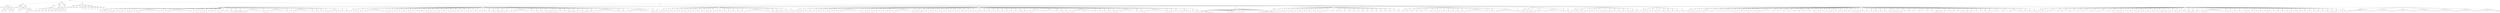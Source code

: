 graph Tree {
	"t0" [label = "TEI"];
	"t1" [label = "teiHeader"];
	"t2" [label = "fileDesc"];
	"t3" [label = "titleStmt"];
	"t4" [label = "title"];
	"t5" [label = "title"];
	"t6" [label = "title"];
	"t7" [label = "title"];
	"t8" [label = "author"];
	"t9" [label = "persName"];
	"t10" [label = "forename"];
	"t11" [label = "surname"];
	"t12" [label = "idno"];
	"t13" [label = "idno"];
	"t14" [label = "author"];
	"t15" [label = "persName"];
	"t16" [label = "forename"];
	"t17" [label = "surname"];
	"t18" [label = "idno"];
	"t19" [label = "editor"];
	"t20" [label = "publicationStmt"];
	"t21" [label = "publisher"];
	"t22" [label = "idno"];
	"t23" [label = "idno"];
	"t24" [label = "availability"];
	"t25" [label = "licence"];
	"t26" [label = "ab"];
	"t27" [label = "ref"];
	"t28" [label = "sourceDesc"];
	"t29" [label = "bibl"];
	"t30" [label = "name"];
	"t31" [label = "idno"];
	"t32" [label = "idno"];
	"t33" [label = "availability"];
	"t34" [label = "licence"];
	"t35" [label = "ab"];
	"t36" [label = "ref"];
	"t37" [label = "bibl"];
	"t38" [label = "date"];
	"t39" [label = "date"];
	"t40" [label = "idno"];
	"t41" [label = "profileDesc"];
	"t42" [label = "particDesc"];
	"t43" [label = "listPerson"];
	"t44" [label = "person"];
	"t45" [label = "persName"];
	"t46" [label = "person"];
	"t47" [label = "persName"];
	"t48" [label = "person"];
	"t49" [label = "persName"];
	"t50" [label = "person"];
	"t51" [label = "persName"];
	"t52" [label = "person"];
	"t53" [label = "persName"];
	"t54" [label = "person"];
	"t55" [label = "persName"];
	"t56" [label = "person"];
	"t57" [label = "persName"];
	"t58" [label = "person"];
	"t59" [label = "persName"];
	"t60" [label = "person"];
	"t61" [label = "persName"];
	"t62" [label = "person"];
	"t63" [label = "persName"];
	"t64" [label = "textClass"];
	"t65" [label = "keywords"];
	"t66" [label = "term"];
	"t67" [label = "term"];
	"t68" [label = "classCode"];
	"t69" [label = "revisionDesc"];
	"t70" [label = "listChange"];
	"t71" [label = "change"];
	"t72" [label = "text"];
	"t73" [label = "front"];
	"t74" [label = "docTitle"];
	"t75" [label = "titlePart"];
	"t76" [label = "titlePart"];
	"t77" [label = "titlePart"];
	"t78" [label = "titlePart"];
	"t79" [label = "docDate"];
	"t80" [label = "docAuthor"];
	"t81" [label = "div"];
	"t82" [label = "performance"];
	"t83" [label = "ab"];
	"t84" [label = "castList"];
	"t85" [label = "head"];
	"t86" [label = "castItem"];
	"t87" [label = "role"];
	"t88" [label = "castItem"];
	"t89" [label = "role"];
	"t90" [label = "castItem"];
	"t91" [label = "role"];
	"t92" [label = "castItem"];
	"t93" [label = "role"];
	"t94" [label = "castItem"];
	"t95" [label = "role"];
	"t96" [label = "castItem"];
	"t97" [label = "role"];
	"t98" [label = "castItem"];
	"t99" [label = "role"];
	"t100" [label = "castItem"];
	"t101" [label = "role"];
	"t102" [label = "note"];
	"t103" [label = "body"];
	"t104" [label = "div"];
	"t105" [label = "head"];
	"t106" [label = "stage"];
	"t107" [label = "div"];
	"t108" [label = "head"];
	"t109" [label = "sp"];
	"t110" [label = "speaker"];
	"t111" [label = "p"];
	"t112" [label = "s"];
	"t113" [label = "sp"];
	"t114" [label = "speaker"];
	"t115" [label = "p"];
	"t116" [label = "s"];
	"t117" [label = "s"];
	"t118" [label = "s"];
	"t119" [label = "sp"];
	"t120" [label = "speaker"];
	"t121" [label = "p"];
	"t122" [label = "s"];
	"t123" [label = "s"];
	"t124" [label = "s"];
	"t125" [label = "sp"];
	"t126" [label = "speaker"];
	"t127" [label = "p"];
	"t128" [label = "s"];
	"t129" [label = "sp"];
	"t130" [label = "speaker"];
	"t131" [label = "p"];
	"t132" [label = "s"];
	"t133" [label = "s"];
	"t134" [label = "sp"];
	"t135" [label = "speaker"];
	"t136" [label = "p"];
	"t137" [label = "s"];
	"t138" [label = "sp"];
	"t139" [label = "speaker"];
	"t140" [label = "p"];
	"t141" [label = "s"];
	"t142" [label = "s"];
	"t143" [label = "s"];
	"t144" [label = "sp"];
	"t145" [label = "speaker"];
	"t146" [label = "p"];
	"t147" [label = "s"];
	"t148" [label = "sp"];
	"t149" [label = "speaker"];
	"t150" [label = "p"];
	"t151" [label = "s"];
	"t152" [label = "s"];
	"t153" [label = "stage"];
	"t154" [label = "l"];
	"t155" [label = "l"];
	"t156" [label = "l"];
	"t157" [label = "l"];
	"t158" [label = "stage"];
	"t159" [label = "l"];
	"t160" [label = "l"];
	"t161" [label = "l"];
	"t162" [label = "l"];
	"t163" [label = "stage"];
	"t164" [label = "sp"];
	"t165" [label = "speaker"];
	"t166" [label = "p"];
	"t167" [label = "s"];
	"t168" [label = "sp"];
	"t169" [label = "speaker"];
	"t170" [label = "p"];
	"t171" [label = "s"];
	"t172" [label = "stage"];
	"t173" [label = "l"];
	"t174" [label = "l"];
	"t175" [label = "l"];
	"t176" [label = "l"];
	"t177" [label = "stage"];
	"t178" [label = "l"];
	"t179" [label = "l"];
	"t180" [label = "l"];
	"t181" [label = "l"];
	"t182" [label = "stage"];
	"t183" [label = "sp"];
	"t184" [label = "speaker"];
	"t185" [label = "p"];
	"t186" [label = "s"];
	"t187" [label = "sp"];
	"t188" [label = "speaker"];
	"t189" [label = "p"];
	"t190" [label = "s"];
	"t191" [label = "s"];
	"t192" [label = "sp"];
	"t193" [label = "speaker"];
	"t194" [label = "p"];
	"t195" [label = "s"];
	"t196" [label = "s"];
	"t197" [label = "s"];
	"t198" [label = "sp"];
	"t199" [label = "speaker"];
	"t200" [label = "p"];
	"t201" [label = "s"];
	"t202" [label = "sp"];
	"t203" [label = "speaker"];
	"t204" [label = "p"];
	"t205" [label = "s"];
	"t206" [label = "sp"];
	"t207" [label = "speaker"];
	"t208" [label = "p"];
	"t209" [label = "s"];
	"t210" [label = "sp"];
	"t211" [label = "speaker"];
	"t212" [label = "p"];
	"t213" [label = "s"];
	"t214" [label = "s"];
	"t215" [label = "sp"];
	"t216" [label = "speaker"];
	"t217" [label = "p"];
	"t218" [label = "s"];
	"t219" [label = "sp"];
	"t220" [label = "speaker"];
	"t221" [label = "p"];
	"t222" [label = "s"];
	"t223" [label = "sp"];
	"t224" [label = "speaker"];
	"t225" [label = "p"];
	"t226" [label = "s"];
	"t227" [label = "sp"];
	"t228" [label = "speaker"];
	"t229" [label = "p"];
	"t230" [label = "s"];
	"t231" [label = "s"];
	"t232" [label = "s"];
	"t233" [label = "s"];
	"t234" [label = "s"];
	"t235" [label = "s"];
	"t236" [label = "s"];
	"t237" [label = "s"];
	"t238" [label = "sp"];
	"t239" [label = "speaker"];
	"t240" [label = "p"];
	"t241" [label = "s"];
	"t242" [label = "sp"];
	"t243" [label = "speaker"];
	"t244" [label = "stage"];
	"t245" [label = "l"];
	"t246" [label = "l"];
	"t247" [label = "l"];
	"t248" [label = "l"];
	"t249" [label = "l"];
	"t250" [label = "l"];
	"t251" [label = "l"];
	"t252" [label = "l"];
	"t253" [label = "sp"];
	"t254" [label = "speaker"];
	"t255" [label = "p"];
	"t256" [label = "s"];
	"t257" [label = "s"];
	"t258" [label = "s"];
	"t259" [label = "sp"];
	"t260" [label = "speaker"];
	"t261" [label = "stage"];
	"t262" [label = "l"];
	"t263" [label = "l"];
	"t264" [label = "l"];
	"t265" [label = "l"];
	"t266" [label = "l"];
	"t267" [label = "l"];
	"t268" [label = "l"];
	"t269" [label = "l"];
	"t270" [label = "sp"];
	"t271" [label = "speaker"];
	"t272" [label = "p"];
	"t273" [label = "s"];
	"t274" [label = "sp"];
	"t275" [label = "speaker"];
	"t276" [label = "p"];
	"t277" [label = "s"];
	"t278" [label = "stage"];
	"t279" [label = "l"];
	"t280" [label = "l"];
	"t281" [label = "l"];
	"t282" [label = "l"];
	"t283" [label = "l"];
	"t284" [label = "l"];
	"t285" [label = "l"];
	"t286" [label = "l"];
	"t287" [label = "sp"];
	"t288" [label = "speaker"];
	"t289" [label = "p"];
	"t290" [label = "s"];
	"t291" [label = "sp"];
	"t292" [label = "speaker"];
	"t293" [label = "p"];
	"t294" [label = "s"];
	"t295" [label = "sp"];
	"t296" [label = "speaker"];
	"t297" [label = "p"];
	"t298" [label = "s"];
	"t299" [label = "sp"];
	"t300" [label = "speaker"];
	"t301" [label = "p"];
	"t302" [label = "s"];
	"t303" [label = "s"];
	"t304" [label = "sp"];
	"t305" [label = "speaker"];
	"t306" [label = "p"];
	"t307" [label = "s"];
	"t308" [label = "stage"];
	"t309" [label = "p"];
	"t310" [label = "s"];
	"t311" [label = "stage"];
	"t312" [label = "p"];
	"t313" [label = "s"];
	"t314" [label = "sp"];
	"t315" [label = "speaker"];
	"t316" [label = "p"];
	"t317" [label = "s"];
	"t318" [label = "sp"];
	"t319" [label = "speaker"];
	"t320" [label = "p"];
	"t321" [label = "s"];
	"t322" [label = "div"];
	"t323" [label = "head"];
	"t324" [label = "sp"];
	"t325" [label = "speaker"];
	"t326" [label = "p"];
	"t327" [label = "s"];
	"t328" [label = "sp"];
	"t329" [label = "speaker"];
	"t330" [label = "p"];
	"t331" [label = "s"];
	"t332" [label = "sp"];
	"t333" [label = "speaker"];
	"t334" [label = "p"];
	"t335" [label = "s"];
	"t336" [label = "sp"];
	"t337" [label = "speaker"];
	"t338" [label = "stage"];
	"t339" [label = "l"];
	"t340" [label = "l"];
	"t341" [label = "l"];
	"t342" [label = "l"];
	"t343" [label = "l"];
	"t344" [label = "l"];
	"t345" [label = "l"];
	"t346" [label = "l"];
	"t347" [label = "stage"];
	"t348" [label = "sp"];
	"t349" [label = "speaker"];
	"t350" [label = "p"];
	"t351" [label = "s"];
	"t352" [label = "s"];
	"t353" [label = "s"];
	"t354" [label = "sp"];
	"t355" [label = "speaker"];
	"t356" [label = "p"];
	"t357" [label = "s"];
	"t358" [label = "sp"];
	"t359" [label = "speaker"];
	"t360" [label = "p"];
	"t361" [label = "s"];
	"t362" [label = "sp"];
	"t363" [label = "speaker"];
	"t364" [label = "p"];
	"t365" [label = "s"];
	"t366" [label = "sp"];
	"t367" [label = "speaker"];
	"t368" [label = "p"];
	"t369" [label = "s"];
	"t370" [label = "sp"];
	"t371" [label = "speaker"];
	"t372" [label = "p"];
	"t373" [label = "s"];
	"t374" [label = "s"];
	"t375" [label = "sp"];
	"t376" [label = "speaker"];
	"t377" [label = "p"];
	"t378" [label = "s"];
	"t379" [label = "sp"];
	"t380" [label = "speaker"];
	"t381" [label = "p"];
	"t382" [label = "s"];
	"t383" [label = "sp"];
	"t384" [label = "speaker"];
	"t385" [label = "p"];
	"t386" [label = "s"];
	"t387" [label = "sp"];
	"t388" [label = "speaker"];
	"t389" [label = "p"];
	"t390" [label = "s"];
	"t391" [label = "s"];
	"t392" [label = "s"];
	"t393" [label = "sp"];
	"t394" [label = "speaker"];
	"t395" [label = "p"];
	"t396" [label = "s"];
	"t397" [label = "s"];
	"t398" [label = "sp"];
	"t399" [label = "speaker"];
	"t400" [label = "p"];
	"t401" [label = "s"];
	"t402" [label = "s"];
	"t403" [label = "s"];
	"t404" [label = "sp"];
	"t405" [label = "speaker"];
	"t406" [label = "p"];
	"t407" [label = "s"];
	"t408" [label = "sp"];
	"t409" [label = "speaker"];
	"t410" [label = "p"];
	"t411" [label = "s"];
	"t412" [label = "sp"];
	"t413" [label = "speaker"];
	"t414" [label = "p"];
	"t415" [label = "s"];
	"t416" [label = "s"];
	"t417" [label = "sp"];
	"t418" [label = "speaker"];
	"t419" [label = "p"];
	"t420" [label = "s"];
	"t421" [label = "s"];
	"t422" [label = "sp"];
	"t423" [label = "speaker"];
	"t424" [label = "p"];
	"t425" [label = "s"];
	"t426" [label = "sp"];
	"t427" [label = "speaker"];
	"t428" [label = "p"];
	"t429" [label = "s"];
	"t430" [label = "sp"];
	"t431" [label = "speaker"];
	"t432" [label = "p"];
	"t433" [label = "s"];
	"t434" [label = "sp"];
	"t435" [label = "speaker"];
	"t436" [label = "p"];
	"t437" [label = "s"];
	"t438" [label = "sp"];
	"t439" [label = "speaker"];
	"t440" [label = "p"];
	"t441" [label = "s"];
	"t442" [label = "sp"];
	"t443" [label = "speaker"];
	"t444" [label = "p"];
	"t445" [label = "s"];
	"t446" [label = "sp"];
	"t447" [label = "speaker"];
	"t448" [label = "p"];
	"t449" [label = "s"];
	"t450" [label = "sp"];
	"t451" [label = "speaker"];
	"t452" [label = "p"];
	"t453" [label = "s"];
	"t454" [label = "sp"];
	"t455" [label = "speaker"];
	"t456" [label = "p"];
	"t457" [label = "s"];
	"t458" [label = "s"];
	"t459" [label = "sp"];
	"t460" [label = "speaker"];
	"t461" [label = "p"];
	"t462" [label = "s"];
	"t463" [label = "s"];
	"t464" [label = "s"];
	"t465" [label = "s"];
	"t466" [label = "sp"];
	"t467" [label = "speaker"];
	"t468" [label = "p"];
	"t469" [label = "s"];
	"t470" [label = "s"];
	"t471" [label = "sp"];
	"t472" [label = "speaker"];
	"t473" [label = "p"];
	"t474" [label = "s"];
	"t475" [label = "sp"];
	"t476" [label = "speaker"];
	"t477" [label = "p"];
	"t478" [label = "s"];
	"t479" [label = "stage"];
	"t480" [label = "l"];
	"t481" [label = "l"];
	"t482" [label = "l"];
	"t483" [label = "l"];
	"t484" [label = "l"];
	"t485" [label = "l"];
	"t486" [label = "l"];
	"t487" [label = "l"];
	"t488" [label = "sp"];
	"t489" [label = "speaker"];
	"t490" [label = "p"];
	"t491" [label = "s"];
	"t492" [label = "sp"];
	"t493" [label = "speaker"];
	"t494" [label = "p"];
	"t495" [label = "s"];
	"t496" [label = "s"];
	"t497" [label = "sp"];
	"t498" [label = "speaker"];
	"t499" [label = "p"];
	"t500" [label = "s"];
	"t501" [label = "s"];
	"t502" [label = "sp"];
	"t503" [label = "speaker"];
	"t504" [label = "p"];
	"t505" [label = "s"];
	"t506" [label = "sp"];
	"t507" [label = "speaker"];
	"t508" [label = "p"];
	"t509" [label = "s"];
	"t510" [label = "s"];
	"t511" [label = "s"];
	"t512" [label = "s"];
	"t513" [label = "s"];
	"t514" [label = "p"];
	"t515" [label = "s"];
	"t516" [label = "stage"];
	"t517" [label = "p"];
	"t518" [label = "s"];
	"t519" [label = "sp"];
	"t520" [label = "speaker"];
	"t521" [label = "p"];
	"t522" [label = "s"];
	"t523" [label = "s"];
	"t524" [label = "sp"];
	"t525" [label = "speaker"];
	"t526" [label = "p"];
	"t527" [label = "s"];
	"t528" [label = "sp"];
	"t529" [label = "speaker"];
	"t530" [label = "p"];
	"t531" [label = "s"];
	"t532" [label = "s"];
	"t533" [label = "s"];
	"t534" [label = "s"];
	"t535" [label = "s"];
	"t536" [label = "s"];
	"t537" [label = "sp"];
	"t538" [label = "speaker"];
	"t539" [label = "p"];
	"t540" [label = "s"];
	"t541" [label = "sp"];
	"t542" [label = "speaker"];
	"t543" [label = "p"];
	"t544" [label = "s"];
	"t545" [label = "sp"];
	"t546" [label = "speaker"];
	"t547" [label = "p"];
	"t548" [label = "s"];
	"t549" [label = "s"];
	"t550" [label = "s"];
	"t551" [label = "s"];
	"t552" [label = "sp"];
	"t553" [label = "speaker"];
	"t554" [label = "p"];
	"t555" [label = "s"];
	"t556" [label = "s"];
	"t557" [label = "sp"];
	"t558" [label = "speaker"];
	"t559" [label = "p"];
	"t560" [label = "s"];
	"t561" [label = "s"];
	"t562" [label = "sp"];
	"t563" [label = "speaker"];
	"t564" [label = "p"];
	"t565" [label = "s"];
	"t566" [label = "stage"];
	"t567" [label = "l"];
	"t568" [label = "l"];
	"t569" [label = "l"];
	"t570" [label = "l"];
	"t571" [label = "l"];
	"t572" [label = "l"];
	"t573" [label = "l"];
	"t574" [label = "l"];
	"t575" [label = "stage"];
	"t576" [label = "sp"];
	"t577" [label = "speaker"];
	"t578" [label = "p"];
	"t579" [label = "s"];
	"t580" [label = "sp"];
	"t581" [label = "speaker"];
	"t582" [label = "p"];
	"t583" [label = "s"];
	"t584" [label = "sp"];
	"t585" [label = "speaker"];
	"t586" [label = "p"];
	"t587" [label = "s"];
	"t588" [label = "stage"];
	"t589" [label = "l"];
	"t590" [label = "l"];
	"t591" [label = "l"];
	"t592" [label = "l"];
	"t593" [label = "stage"];
	"t594" [label = "l"];
	"t595" [label = "stage"];
	"t596" [label = "l"];
	"t597" [label = "l"];
	"t598" [label = "l"];
	"t599" [label = "sp"];
	"t600" [label = "speaker"];
	"t601" [label = "p"];
	"t602" [label = "s"];
	"t603" [label = "s"];
	"t604" [label = "s"];
	"t605" [label = "s"];
	"t606" [label = "sp"];
	"t607" [label = "speaker"];
	"t608" [label = "p"];
	"t609" [label = "s"];
	"t610" [label = "s"];
	"t611" [label = "div"];
	"t612" [label = "head"];
	"t613" [label = "sp"];
	"t614" [label = "speaker"];
	"t615" [label = "p"];
	"t616" [label = "s"];
	"t617" [label = "s"];
	"t618" [label = "sp"];
	"t619" [label = "speaker"];
	"t620" [label = "p"];
	"t621" [label = "s"];
	"t622" [label = "s"];
	"t623" [label = "sp"];
	"t624" [label = "speaker"];
	"t625" [label = "p"];
	"t626" [label = "s"];
	"t627" [label = "sp"];
	"t628" [label = "speaker"];
	"t629" [label = "p"];
	"t630" [label = "s"];
	"t631" [label = "sp"];
	"t632" [label = "speaker"];
	"t633" [label = "p"];
	"t634" [label = "s"];
	"t635" [label = "sp"];
	"t636" [label = "speaker"];
	"t637" [label = "p"];
	"t638" [label = "s"];
	"t639" [label = "s"];
	"t640" [label = "sp"];
	"t641" [label = "speaker"];
	"t642" [label = "p"];
	"t643" [label = "s"];
	"t644" [label = "sp"];
	"t645" [label = "speaker"];
	"t646" [label = "p"];
	"t647" [label = "s"];
	"t648" [label = "sp"];
	"t649" [label = "speaker"];
	"t650" [label = "p"];
	"t651" [label = "s"];
	"t652" [label = "sp"];
	"t653" [label = "speaker"];
	"t654" [label = "p"];
	"t655" [label = "s"];
	"t656" [label = "sp"];
	"t657" [label = "speaker"];
	"t658" [label = "p"];
	"t659" [label = "s"];
	"t660" [label = "s"];
	"t661" [label = "s"];
	"t662" [label = "sp"];
	"t663" [label = "speaker"];
	"t664" [label = "p"];
	"t665" [label = "s"];
	"t666" [label = "sp"];
	"t667" [label = "speaker"];
	"t668" [label = "p"];
	"t669" [label = "s"];
	"t670" [label = "sp"];
	"t671" [label = "speaker"];
	"t672" [label = "p"];
	"t673" [label = "s"];
	"t674" [label = "sp"];
	"t675" [label = "speaker"];
	"t676" [label = "p"];
	"t677" [label = "s"];
	"t678" [label = "sp"];
	"t679" [label = "speaker"];
	"t680" [label = "p"];
	"t681" [label = "s"];
	"t682" [label = "sp"];
	"t683" [label = "speaker"];
	"t684" [label = "p"];
	"t685" [label = "s"];
	"t686" [label = "sp"];
	"t687" [label = "speaker"];
	"t688" [label = "p"];
	"t689" [label = "s"];
	"t690" [label = "sp"];
	"t691" [label = "speaker"];
	"t692" [label = "p"];
	"t693" [label = "s"];
	"t694" [label = "sp"];
	"t695" [label = "speaker"];
	"t696" [label = "stage"];
	"t697" [label = "l"];
	"t698" [label = "l"];
	"t699" [label = "l"];
	"t700" [label = "l"];
	"t701" [label = "l"];
	"t702" [label = "l"];
	"t703" [label = "l"];
	"t704" [label = "l"];
	"t705" [label = "stage"];
	"t706" [label = "sp"];
	"t707" [label = "speaker"];
	"t708" [label = "p"];
	"t709" [label = "s"];
	"t710" [label = "sp"];
	"t711" [label = "speaker"];
	"t712" [label = "p"];
	"t713" [label = "s"];
	"t714" [label = "sp"];
	"t715" [label = "speaker"];
	"t716" [label = "p"];
	"t717" [label = "s"];
	"t718" [label = "s"];
	"t719" [label = "s"];
	"t720" [label = "s"];
	"t721" [label = "s"];
	"t722" [label = "sp"];
	"t723" [label = "speaker"];
	"t724" [label = "p"];
	"t725" [label = "s"];
	"t726" [label = "s"];
	"t727" [label = "sp"];
	"t728" [label = "speaker"];
	"t729" [label = "p"];
	"t730" [label = "s"];
	"t731" [label = "s"];
	"t732" [label = "sp"];
	"t733" [label = "speaker"];
	"t734" [label = "p"];
	"t735" [label = "s"];
	"t736" [label = "s"];
	"t737" [label = "s"];
	"t738" [label = "stage"];
	"t739" [label = "div"];
	"t740" [label = "head"];
	"t741" [label = "sp"];
	"t742" [label = "speaker"];
	"t743" [label = "p"];
	"t744" [label = "s"];
	"t745" [label = "s"];
	"t746" [label = "s"];
	"t747" [label = "sp"];
	"t748" [label = "speaker"];
	"t749" [label = "p"];
	"t750" [label = "s"];
	"t751" [label = "sp"];
	"t752" [label = "speaker"];
	"t753" [label = "p"];
	"t754" [label = "s"];
	"t755" [label = "stage"];
	"t756" [label = "p"];
	"t757" [label = "s"];
	"t758" [label = "sp"];
	"t759" [label = "speaker"];
	"t760" [label = "p"];
	"t761" [label = "s"];
	"t762" [label = "sp"];
	"t763" [label = "speaker"];
	"t764" [label = "p"];
	"t765" [label = "s"];
	"t766" [label = "sp"];
	"t767" [label = "speaker"];
	"t768" [label = "p"];
	"t769" [label = "s"];
	"t770" [label = "sp"];
	"t771" [label = "speaker"];
	"t772" [label = "p"];
	"t773" [label = "s"];
	"t774" [label = "sp"];
	"t775" [label = "speaker"];
	"t776" [label = "p"];
	"t777" [label = "s"];
	"t778" [label = "sp"];
	"t779" [label = "speaker"];
	"t780" [label = "p"];
	"t781" [label = "s"];
	"t782" [label = "stage"];
	"t783" [label = "l"];
	"t784" [label = "l"];
	"t785" [label = "l"];
	"t786" [label = "l"];
	"t787" [label = "l"];
	"t788" [label = "l"];
	"t789" [label = "l"];
	"t790" [label = "l"];
	"t791" [label = "l"];
	"t792" [label = "l"];
	"t793" [label = "sp"];
	"t794" [label = "speaker"];
	"t795" [label = "p"];
	"t796" [label = "s"];
	"t797" [label = "s"];
	"t798" [label = "sp"];
	"t799" [label = "speaker"];
	"t800" [label = "p"];
	"t801" [label = "s"];
	"t802" [label = "s"];
	"t803" [label = "s"];
	"t804" [label = "sp"];
	"t805" [label = "speaker"];
	"t806" [label = "p"];
	"t807" [label = "s"];
	"t808" [label = "s"];
	"t809" [label = "sp"];
	"t810" [label = "speaker"];
	"t811" [label = "p"];
	"t812" [label = "s"];
	"t813" [label = "sp"];
	"t814" [label = "speaker"];
	"t815" [label = "p"];
	"t816" [label = "s"];
	"t817" [label = "sp"];
	"t818" [label = "speaker"];
	"t819" [label = "p"];
	"t820" [label = "s"];
	"t821" [label = "sp"];
	"t822" [label = "speaker"];
	"t823" [label = "p"];
	"t824" [label = "s"];
	"t825" [label = "sp"];
	"t826" [label = "speaker"];
	"t827" [label = "p"];
	"t828" [label = "s"];
	"t829" [label = "s"];
	"t830" [label = "stage"];
	"t831" [label = "l"];
	"t832" [label = "l"];
	"t833" [label = "l"];
	"t834" [label = "l"];
	"t835" [label = "l"];
	"t836" [label = "l"];
	"t837" [label = "l"];
	"t838" [label = "l"];
	"t839" [label = "sp"];
	"t840" [label = "speaker"];
	"t841" [label = "p"];
	"t842" [label = "s"];
	"t843" [label = "s"];
	"t844" [label = "s"];
	"t845" [label = "sp"];
	"t846" [label = "speaker"];
	"t847" [label = "p"];
	"t848" [label = "s"];
	"t849" [label = "s"];
	"t850" [label = "s"];
	"t851" [label = "sp"];
	"t852" [label = "speaker"];
	"t853" [label = "p"];
	"t854" [label = "s"];
	"t855" [label = "sp"];
	"t856" [label = "speaker"];
	"t857" [label = "p"];
	"t858" [label = "s"];
	"t859" [label = "sp"];
	"t860" [label = "speaker"];
	"t861" [label = "p"];
	"t862" [label = "s"];
	"t863" [label = "sp"];
	"t864" [label = "speaker"];
	"t865" [label = "p"];
	"t866" [label = "s"];
	"t867" [label = "sp"];
	"t868" [label = "speaker"];
	"t869" [label = "p"];
	"t870" [label = "s"];
	"t871" [label = "sp"];
	"t872" [label = "speaker"];
	"t873" [label = "p"];
	"t874" [label = "s"];
	"t875" [label = "sp"];
	"t876" [label = "speaker"];
	"t877" [label = "p"];
	"t878" [label = "s"];
	"t879" [label = "sp"];
	"t880" [label = "speaker"];
	"t881" [label = "p"];
	"t882" [label = "s"];
	"t883" [label = "sp"];
	"t884" [label = "speaker"];
	"t885" [label = "p"];
	"t886" [label = "s"];
	"t887" [label = "sp"];
	"t888" [label = "speaker"];
	"t889" [label = "p"];
	"t890" [label = "s"];
	"t891" [label = "sp"];
	"t892" [label = "speaker"];
	"t893" [label = "p"];
	"t894" [label = "s"];
	"t895" [label = "sp"];
	"t896" [label = "speaker"];
	"t897" [label = "p"];
	"t898" [label = "s"];
	"t899" [label = "sp"];
	"t900" [label = "speaker"];
	"t901" [label = "p"];
	"t902" [label = "s"];
	"t903" [label = "s"];
	"t904" [label = "sp"];
	"t905" [label = "speaker"];
	"t906" [label = "p"];
	"t907" [label = "s"];
	"t908" [label = "sp"];
	"t909" [label = "speaker"];
	"t910" [label = "p"];
	"t911" [label = "s"];
	"t912" [label = "sp"];
	"t913" [label = "speaker"];
	"t914" [label = "p"];
	"t915" [label = "s"];
	"t916" [label = "sp"];
	"t917" [label = "speaker"];
	"t918" [label = "p"];
	"t919" [label = "s"];
	"t920" [label = "sp"];
	"t921" [label = "speaker"];
	"t922" [label = "p"];
	"t923" [label = "s"];
	"t924" [label = "sp"];
	"t925" [label = "speaker"];
	"t926" [label = "p"];
	"t927" [label = "s"];
	"t928" [label = "sp"];
	"t929" [label = "speaker"];
	"t930" [label = "p"];
	"t931" [label = "s"];
	"t932" [label = "sp"];
	"t933" [label = "speaker"];
	"t934" [label = "p"];
	"t935" [label = "s"];
	"t936" [label = "sp"];
	"t937" [label = "speaker"];
	"t938" [label = "p"];
	"t939" [label = "s"];
	"t940" [label = "sp"];
	"t941" [label = "speaker"];
	"t942" [label = "p"];
	"t943" [label = "s"];
	"t944" [label = "s"];
	"t945" [label = "sp"];
	"t946" [label = "speaker"];
	"t947" [label = "p"];
	"t948" [label = "s"];
	"t949" [label = "sp"];
	"t950" [label = "speaker"];
	"t951" [label = "p"];
	"t952" [label = "s"];
	"t953" [label = "s"];
	"t954" [label = "stage"];
	"t955" [label = "l"];
	"t956" [label = "l"];
	"t957" [label = "l"];
	"t958" [label = "l"];
	"t959" [label = "stage"];
	"t960" [label = "sp"];
	"t961" [label = "speaker"];
	"t962" [label = "l"];
	"t963" [label = "l"];
	"t964" [label = "l"];
	"t965" [label = "l"];
	"t966" [label = "stage"];
	"t967" [label = "sp"];
	"t968" [label = "speaker"];
	"t969" [label = "p"];
	"t970" [label = "s"];
	"t971" [label = "sp"];
	"t972" [label = "speaker"];
	"t973" [label = "p"];
	"t974" [label = "s"];
	"t975" [label = "s"];
	"t976" [label = "sp"];
	"t977" [label = "speaker"];
	"t978" [label = "p"];
	"t979" [label = "s"];
	"t980" [label = "s"];
	"t981" [label = "sp"];
	"t982" [label = "speaker"];
	"t983" [label = "p"];
	"t984" [label = "s"];
	"t985" [label = "s"];
	"t986" [label = "stage"];
	"t987" [label = "l"];
	"t988" [label = "l"];
	"t989" [label = "l"];
	"t990" [label = "l"];
	"t991" [label = "stage"];
	"t992" [label = "l"];
	"t993" [label = "l"];
	"t994" [label = "l"];
	"t995" [label = "l"];
	"t996" [label = "stage"];
	"t997" [label = "sp"];
	"t998" [label = "speaker"];
	"t999" [label = "p"];
	"t1000" [label = "s"];
	"t1001" [label = "sp"];
	"t1002" [label = "speaker"];
	"t1003" [label = "p"];
	"t1004" [label = "s"];
	"t1005" [label = "sp"];
	"t1006" [label = "speaker"];
	"t1007" [label = "p"];
	"t1008" [label = "s"];
	"t1009" [label = "s"];
	"t1010" [label = "sp"];
	"t1011" [label = "speaker"];
	"t1012" [label = "p"];
	"t1013" [label = "s"];
	"t1014" [label = "s"];
	"t1015" [label = "sp"];
	"t1016" [label = "speaker"];
	"t1017" [label = "p"];
	"t1018" [label = "s"];
	"t1019" [label = "s"];
	"t1020" [label = "s"];
	"t1021" [label = "sp"];
	"t1022" [label = "speaker"];
	"t1023" [label = "stage"];
	"t1024" [label = "l"];
	"t1025" [label = "l"];
	"t1026" [label = "l"];
	"t1027" [label = "l"];
	"t1028" [label = "l"];
	"t1029" [label = "l"];
	"t1030" [label = "l"];
	"t1031" [label = "l"];
	"t1032" [label = "sp"];
	"t1033" [label = "speaker"];
	"t1034" [label = "p"];
	"t1035" [label = "s"];
	"t1036" [label = "sp"];
	"t1037" [label = "speaker"];
	"t1038" [label = "p"];
	"t1039" [label = "s"];
	"t1040" [label = "s"];
	"t1041" [label = "sp"];
	"t1042" [label = "speaker"];
	"t1043" [label = "stage"];
	"t1044" [label = "l"];
	"t1045" [label = "l"];
	"t1046" [label = "l"];
	"t1047" [label = "l"];
	"t1048" [label = "l"];
	"t1049" [label = "l"];
	"t1050" [label = "l"];
	"t1051" [label = "l"];
	"t1052" [label = "stage"];
	"t1053" [label = "sp"];
	"t1054" [label = "speaker"];
	"t1055" [label = "p"];
	"t1056" [label = "s"];
	"t1057" [label = "s"];
	"t1058" [label = "s"];
	"t1059" [label = "s"];
	"t1060" [label = "sp"];
	"t1061" [label = "speaker"];
	"t1062" [label = "p"];
	"t1063" [label = "s"];
	"t1064" [label = "sp"];
	"t1065" [label = "speaker"];
	"t1066" [label = "p"];
	"t1067" [label = "s"];
	"t1068" [label = "sp"];
	"t1069" [label = "speaker"];
	"t1070" [label = "p"];
	"t1071" [label = "s"];
	"t1072" [label = "s"];
	"t1073" [label = "stage"];
	"t1074" [label = "p"];
	"t1075" [label = "s"];
	"t1076" [label = "stage"];
	"t1077" [label = "p"];
	"t1078" [label = "s"];
	"t1079" [label = "sp"];
	"t1080" [label = "speaker"];
	"t1081" [label = "p"];
	"t1082" [label = "s"];
	"t1083" [label = "sp"];
	"t1084" [label = "speaker"];
	"t1085" [label = "p"];
	"t1086" [label = "s"];
	"t1087" [label = "div"];
	"t1088" [label = "head"];
	"t1089" [label = "sp"];
	"t1090" [label = "speaker"];
	"t1091" [label = "p"];
	"t1092" [label = "s"];
	"t1093" [label = "s"];
	"t1094" [label = "s"];
	"t1095" [label = "s"];
	"t1096" [label = "s"];
	"t1097" [label = "s"];
	"t1098" [label = "s"];
	"t1099" [label = "s"];
	"t1100" [label = "s"];
	"t1101" [label = "s"];
	"t1102" [label = "stage"];
	"t1103" [label = "l"];
	"t1104" [label = "l"];
	"t1105" [label = "l"];
	"t1106" [label = "l"];
	"t1107" [label = "l"];
	"t1108" [label = "l"];
	"t1109" [label = "l"];
	"t1110" [label = "stage"];
	"t1111" [label = "l"];
	"t1112" [label = "l"];
	"t1113" [label = "l"];
	"t1114" [label = "stage"];
	"t1115" [label = "l"];
	"t1116" [label = "stage"];
	"t1117" [label = "p"];
	"t1118" [label = "s"];
	"t1119" [label = "s"];
	"t1120" [label = "s"];
	"t1121" [label = "s"];
	"t1122" [label = "s"];
	"t1123" [label = "stage"];
	"t1124" [label = "p"];
	"t1125" [label = "s"];
	"t1126" [label = "s"];
	"t1127" [label = "s"];
	"t1128" [label = "stage"];
	"t1129" [label = "p"];
	"t1130" [label = "s"];
	"t1131" [label = "s"];
	"t1132" [label = "stage"];
	"t1133" [label = "l"];
	"t1134" [label = "l"];
	"t1135" [label = "l"];
	"t1136" [label = "l"];
	"t1137" [label = "l"];
	"t1138" [label = "l"];
	"t1139" [label = "l"];
	"t1140" [label = "l"];
	"t1141" [label = "l"];
	"t1142" [label = "l"];
	"t1143" [label = "l"];
	"t1144" [label = "l"];
	"t1145" [label = "stage"];
	"t1146" [label = "p"];
	"t1147" [label = "s"];
	"t1148" [label = "s"];
	"t1149" [label = "s"];
	"t1150" [label = "s"];
	"t1151" [label = "s"];
	"t1152" [label = "s"];
	"t1153" [label = "s"];
	"t1154" [label = "s"];
	"t1155" [label = "s"];
	"t1156" [label = "s"];
	"t1157" [label = "s"];
	"t1158" [label = "div"];
	"t1159" [label = "head"];
	"t1160" [label = "sp"];
	"t1161" [label = "speaker"];
	"t1162" [label = "stage"];
	"t1163" [label = "p"];
	"t1164" [label = "s"];
	"t1165" [label = "sp"];
	"t1166" [label = "speaker"];
	"t1167" [label = "p"];
	"t1168" [label = "s"];
	"t1169" [label = "s"];
	"t1170" [label = "sp"];
	"t1171" [label = "speaker"];
	"t1172" [label = "p"];
	"t1173" [label = "s"];
	"t1174" [label = "s"];
	"t1175" [label = "sp"];
	"t1176" [label = "speaker"];
	"t1177" [label = "p"];
	"t1178" [label = "s"];
	"t1179" [label = "sp"];
	"t1180" [label = "speaker"];
	"t1181" [label = "p"];
	"t1182" [label = "s"];
	"t1183" [label = "s"];
	"t1184" [label = "sp"];
	"t1185" [label = "speaker"];
	"t1186" [label = "p"];
	"t1187" [label = "s"];
	"t1188" [label = "sp"];
	"t1189" [label = "speaker"];
	"t1190" [label = "p"];
	"t1191" [label = "s"];
	"t1192" [label = "sp"];
	"t1193" [label = "speaker"];
	"t1194" [label = "p"];
	"t1195" [label = "s"];
	"t1196" [label = "sp"];
	"t1197" [label = "speaker"];
	"t1198" [label = "p"];
	"t1199" [label = "s"];
	"t1200" [label = "sp"];
	"t1201" [label = "speaker"];
	"t1202" [label = "p"];
	"t1203" [label = "s"];
	"t1204" [label = "sp"];
	"t1205" [label = "speaker"];
	"t1206" [label = "p"];
	"t1207" [label = "s"];
	"t1208" [label = "s"];
	"t1209" [label = "sp"];
	"t1210" [label = "speaker"];
	"t1211" [label = "stage"];
	"t1212" [label = "l"];
	"t1213" [label = "l"];
	"t1214" [label = "l"];
	"t1215" [label = "sp"];
	"t1216" [label = "speaker"];
	"t1217" [label = "l"];
	"t1218" [label = "sp"];
	"t1219" [label = "speaker"];
	"t1220" [label = "l"];
	"t1221" [label = "l"];
	"t1222" [label = "l"];
	"t1223" [label = "sp"];
	"t1224" [label = "speaker"];
	"t1225" [label = "l"];
	"t1226" [label = "sp"];
	"t1227" [label = "speaker"];
	"t1228" [label = "l"];
	"t1229" [label = "sp"];
	"t1230" [label = "speaker"];
	"t1231" [label = "l"];
	"t1232" [label = "sp"];
	"t1233" [label = "speaker"];
	"t1234" [label = "l"];
	"t1235" [label = "sp"];
	"t1236" [label = "speaker"];
	"t1237" [label = "l"];
	"t1238" [label = "sp"];
	"t1239" [label = "speaker"];
	"t1240" [label = "l"];
	"t1241" [label = "sp"];
	"t1242" [label = "speaker"];
	"t1243" [label = "l"];
	"t1244" [label = "sp"];
	"t1245" [label = "speaker"];
	"t1246" [label = "l"];
	"t1247" [label = "sp"];
	"t1248" [label = "speaker"];
	"t1249" [label = "l"];
	"t1250" [label = "sp"];
	"t1251" [label = "speaker"];
	"t1252" [label = "l"];
	"t1253" [label = "sp"];
	"t1254" [label = "speaker"];
	"t1255" [label = "l"];
	"t1256" [label = "sp"];
	"t1257" [label = "speaker"];
	"t1258" [label = "l"];
	"t1259" [label = "sp"];
	"t1260" [label = "speaker"];
	"t1261" [label = "l"];
	"t1262" [label = "div"];
	"t1263" [label = "head"];
	"t1264" [label = "sp"];
	"t1265" [label = "speaker"];
	"t1266" [label = "l"];
	"t1267" [label = "sp"];
	"t1268" [label = "speaker"];
	"t1269" [label = "l"];
	"t1270" [label = "sp"];
	"t1271" [label = "speaker"];
	"t1272" [label = "l"];
	"t1273" [label = "sp"];
	"t1274" [label = "speaker"];
	"t1275" [label = "l"];
	"t1276" [label = "sp"];
	"t1277" [label = "speaker"];
	"t1278" [label = "l"];
	"t1279" [label = "l"];
	"t1280" [label = "l"];
	"t1281" [label = "l"];
	"t1282" [label = "sp"];
	"t1283" [label = "speaker"];
	"t1284" [label = "p"];
	"t1285" [label = "s"];
	"t1286" [label = "sp"];
	"t1287" [label = "speaker"];
	"t1288" [label = "p"];
	"t1289" [label = "s"];
	"t1290" [label = "s"];
	"t1291" [label = "sp"];
	"t1292" [label = "speaker"];
	"t1293" [label = "p"];
	"t1294" [label = "s"];
	"t1295" [label = "sp"];
	"t1296" [label = "speaker"];
	"t1297" [label = "p"];
	"t1298" [label = "s"];
	"t1299" [label = "sp"];
	"t1300" [label = "speaker"];
	"t1301" [label = "p"];
	"t1302" [label = "s"];
	"t1303" [label = "sp"];
	"t1304" [label = "speaker"];
	"t1305" [label = "p"];
	"t1306" [label = "s"];
	"t1307" [label = "sp"];
	"t1308" [label = "speaker"];
	"t1309" [label = "p"];
	"t1310" [label = "s"];
	"t1311" [label = "s"];
	"t1312" [label = "sp"];
	"t1313" [label = "speaker"];
	"t1314" [label = "p"];
	"t1315" [label = "s"];
	"t1316" [label = "sp"];
	"t1317" [label = "speaker"];
	"t1318" [label = "stage"];
	"t1319" [label = "l"];
	"t1320" [label = "l"];
	"t1321" [label = "l"];
	"t1322" [label = "l"];
	"t1323" [label = "l"];
	"t1324" [label = "l"];
	"t1325" [label = "l"];
	"t1326" [label = "l"];
	"t1327" [label = "stage"];
	"t1328" [label = "sp"];
	"t1329" [label = "speaker"];
	"t1330" [label = "p"];
	"t1331" [label = "s"];
	"t1332" [label = "sp"];
	"t1333" [label = "speaker"];
	"t1334" [label = "p"];
	"t1335" [label = "s"];
	"t1336" [label = "sp"];
	"t1337" [label = "speaker"];
	"t1338" [label = "stage"];
	"t1339" [label = "l"];
	"t1340" [label = "l"];
	"t1341" [label = "l"];
	"t1342" [label = "l"];
	"t1343" [label = "l"];
	"t1344" [label = "l"];
	"t1345" [label = "l"];
	"t1346" [label = "l"];
	"t1347" [label = "stage"];
	"t1348" [label = "sp"];
	"t1349" [label = "speaker"];
	"t1350" [label = "p"];
	"t1351" [label = "s"];
	"t1352" [label = "div"];
	"t1353" [label = "head"];
	"t1354" [label = "sp"];
	"t1355" [label = "speaker"];
	"t1356" [label = "p"];
	"t1357" [label = "s"];
	"t1358" [label = "s"];
	"t1359" [label = "sp"];
	"t1360" [label = "speaker"];
	"t1361" [label = "p"];
	"t1362" [label = "s"];
	"t1363" [label = "s"];
	"t1364" [label = "s"];
	"t1365" [label = "s"];
	"t1366" [label = "s"];
	"t1367" [label = "sp"];
	"t1368" [label = "speaker"];
	"t1369" [label = "p"];
	"t1370" [label = "s"];
	"t1371" [label = "sp"];
	"t1372" [label = "speaker"];
	"t1373" [label = "p"];
	"t1374" [label = "s"];
	"t1375" [label = "stage"];
	"t1376" [label = "l"];
	"t1377" [label = "l"];
	"t1378" [label = "sp"];
	"t1379" [label = "speaker"];
	"t1380" [label = "l"];
	"t1381" [label = "l"];
	"t1382" [label = "stage"];
	"t1383" [label = "l"];
	"t1384" [label = "l"];
	"t1385" [label = "l"];
	"t1386" [label = "l"];
	"t1387" [label = "stage"];
	"t1388" [label = "sp"];
	"t1389" [label = "speaker"];
	"t1390" [label = "p"];
	"t1391" [label = "s"];
	"t1392" [label = "sp"];
	"t1393" [label = "speaker"];
	"t1394" [label = "p"];
	"t1395" [label = "s"];
	"t1396" [label = "s"];
	"t1397" [label = "s"];
	"t1398" [label = "div"];
	"t1399" [label = "head"];
	"t1400" [label = "sp"];
	"t1401" [label = "speaker"];
	"t1402" [label = "p"];
	"t1403" [label = "s"];
	"t1404" [label = "sp"];
	"t1405" [label = "speaker"];
	"t1406" [label = "p"];
	"t1407" [label = "s"];
	"t1408" [label = "s"];
	"t1409" [label = "stage"];
	"t1410" [label = "p"];
	"t1411" [label = "s"];
	"t1412" [label = "s"];
	"t1413" [label = "s"];
	"t1414" [label = "stage"];
	"t1415" [label = "sp"];
	"t1416" [label = "speaker"];
	"t1417" [label = "p"];
	"t1418" [label = "s"];
	"t1419" [label = "sp"];
	"t1420" [label = "speaker"];
	"t1421" [label = "p"];
	"t1422" [label = "s"];
	"t1423" [label = "sp"];
	"t1424" [label = "speaker"];
	"t1425" [label = "p"];
	"t1426" [label = "s"];
	"t1427" [label = "sp"];
	"t1428" [label = "speaker"];
	"t1429" [label = "p"];
	"t1430" [label = "s"];
	"t1431" [label = "s"];
	"t1432" [label = "s"];
	"t1433" [label = "s"];
	"t1434" [label = "sp"];
	"t1435" [label = "speaker"];
	"t1436" [label = "p"];
	"t1437" [label = "s"];
	"t1438" [label = "s"];
	"t1439" [label = "sp"];
	"t1440" [label = "speaker"];
	"t1441" [label = "p"];
	"t1442" [label = "s"];
	"t1443" [label = "sp"];
	"t1444" [label = "speaker"];
	"t1445" [label = "p"];
	"t1446" [label = "s"];
	"t1447" [label = "sp"];
	"t1448" [label = "speaker"];
	"t1449" [label = "p"];
	"t1450" [label = "s"];
	"t1451" [label = "s"];
	"t1452" [label = "sp"];
	"t1453" [label = "speaker"];
	"t1454" [label = "p"];
	"t1455" [label = "s"];
	"t1456" [label = "sp"];
	"t1457" [label = "speaker"];
	"t1458" [label = "p"];
	"t1459" [label = "s"];
	"t1460" [label = "s"];
	"t1461" [label = "s"];
	"t1462" [label = "sp"];
	"t1463" [label = "speaker"];
	"t1464" [label = "p"];
	"t1465" [label = "s"];
	"t1466" [label = "s"];
	"t1467" [label = "sp"];
	"t1468" [label = "speaker"];
	"t1469" [label = "p"];
	"t1470" [label = "s"];
	"t1471" [label = "div"];
	"t1472" [label = "head"];
	"t1473" [label = "sp"];
	"t1474" [label = "speaker"];
	"t1475" [label = "p"];
	"t1476" [label = "s"];
	"t1477" [label = "s"];
	"t1478" [label = "sp"];
	"t1479" [label = "speaker"];
	"t1480" [label = "p"];
	"t1481" [label = "s"];
	"t1482" [label = "s"];
	"t1483" [label = "sp"];
	"t1484" [label = "speaker"];
	"t1485" [label = "p"];
	"t1486" [label = "s"];
	"t1487" [label = "sp"];
	"t1488" [label = "speaker"];
	"t1489" [label = "p"];
	"t1490" [label = "s"];
	"t1491" [label = "s"];
	"t1492" [label = "sp"];
	"t1493" [label = "speaker"];
	"t1494" [label = "p"];
	"t1495" [label = "s"];
	"t1496" [label = "sp"];
	"t1497" [label = "speaker"];
	"t1498" [label = "p"];
	"t1499" [label = "s"];
	"t1500" [label = "s"];
	"t1501" [label = "sp"];
	"t1502" [label = "speaker"];
	"t1503" [label = "p"];
	"t1504" [label = "s"];
	"t1505" [label = "s"];
	"t1506" [label = "sp"];
	"t1507" [label = "speaker"];
	"t1508" [label = "p"];
	"t1509" [label = "s"];
	"t1510" [label = "sp"];
	"t1511" [label = "speaker"];
	"t1512" [label = "p"];
	"t1513" [label = "s"];
	"t1514" [label = "sp"];
	"t1515" [label = "speaker"];
	"t1516" [label = "p"];
	"t1517" [label = "s"];
	"t1518" [label = "stage"];
	"t1519" [label = "div"];
	"t1520" [label = "head"];
	"t1521" [label = "sp"];
	"t1522" [label = "speaker"];
	"t1523" [label = "p"];
	"t1524" [label = "s"];
	"t1525" [label = "s"];
	"t1526" [label = "s"];
	"t1527" [label = "sp"];
	"t1528" [label = "speaker"];
	"t1529" [label = "p"];
	"t1530" [label = "s"];
	"t1531" [label = "s"];
	"t1532" [label = "s"];
	"t1533" [label = "sp"];
	"t1534" [label = "speaker"];
	"t1535" [label = "p"];
	"t1536" [label = "s"];
	"t1537" [label = "s"];
	"t1538" [label = "sp"];
	"t1539" [label = "speaker"];
	"t1540" [label = "p"];
	"t1541" [label = "s"];
	"t1542" [label = "s"];
	"t1543" [label = "stage"];
	"t1544" [label = "l"];
	"t1545" [label = "l"];
	"t1546" [label = "sp"];
	"t1547" [label = "speaker"];
	"t1548" [label = "l"];
	"t1549" [label = "l"];
	"t1550" [label = "sp"];
	"t1551" [label = "speaker"];
	"t1552" [label = "l"];
	"t1553" [label = "l"];
	"t1554" [label = "sp"];
	"t1555" [label = "speaker"];
	"t1556" [label = "l"];
	"t1557" [label = "l"];
	"t1558" [label = "stage"];
	"t1559" [label = "sp"];
	"t1560" [label = "speaker"];
	"t1561" [label = "p"];
	"t1562" [label = "s"];
	"t1563" [label = "s"];
	"t1564" [label = "sp"];
	"t1565" [label = "speaker"];
	"t1566" [label = "p"];
	"t1567" [label = "s"];
	"t1568" [label = "sp"];
	"t1569" [label = "speaker"];
	"t1570" [label = "p"];
	"t1571" [label = "s"];
	"t1572" [label = "sp"];
	"t1573" [label = "speaker"];
	"t1574" [label = "p"];
	"t1575" [label = "s"];
	"t1576" [label = "s"];
	"t1577" [label = "sp"];
	"t1578" [label = "speaker"];
	"t1579" [label = "p"];
	"t1580" [label = "s"];
	"t1581" [label = "sp"];
	"t1582" [label = "speaker"];
	"t1583" [label = "p"];
	"t1584" [label = "s"];
	"t1585" [label = "s"];
	"t1586" [label = "sp"];
	"t1587" [label = "speaker"];
	"t1588" [label = "stage"];
	"t1589" [label = "l"];
	"t1590" [label = "l"];
	"t1591" [label = "l"];
	"t1592" [label = "l"];
	"t1593" [label = "l"];
	"t1594" [label = "sp"];
	"t1595" [label = "speaker"];
	"t1596" [label = "l"];
	"t1597" [label = "sp"];
	"t1598" [label = "speaker"];
	"t1599" [label = "l"];
	"t1600" [label = "l"];
	"t1601" [label = "sp"];
	"t1602" [label = "speaker"];
	"t1603" [label = "l"];
	"t1604" [label = "sp"];
	"t1605" [label = "speaker"];
	"t1606" [label = "l"];
	"t1607" [label = "l"];
	"t1608" [label = "sp"];
	"t1609" [label = "speaker"];
	"t1610" [label = "l"];
	"t1611" [label = "sp"];
	"t1612" [label = "speaker"];
	"t1613" [label = "l"];
	"t1614" [label = "sp"];
	"t1615" [label = "speaker"];
	"t1616" [label = "l"];
	"t1617" [label = "l"];
	"t1618" [label = "stage"];
	"t1619" [label = "l"];
	"t1620" [label = "sp"];
	"t1621" [label = "speaker"];
	"t1622" [label = "p"];
	"t1623" [label = "s"];
	"t1624" [label = "s"];
	"t1625" [label = "sp"];
	"t1626" [label = "speaker"];
	"t1627" [label = "p"];
	"t1628" [label = "s"];
	"t1629" [label = "sp"];
	"t1630" [label = "speaker"];
	"t1631" [label = "p"];
	"t1632" [label = "s"];
	"t1633" [label = "sp"];
	"t1634" [label = "speaker"];
	"t1635" [label = "p"];
	"t1636" [label = "s"];
	"t1637" [label = "s"];
	"t1638" [label = "sp"];
	"t1639" [label = "speaker"];
	"t1640" [label = "p"];
	"t1641" [label = "s"];
	"t1642" [label = "sp"];
	"t1643" [label = "speaker"];
	"t1644" [label = "p"];
	"t1645" [label = "s"];
	"t1646" [label = "stage"];
	"t1647" [label = "p"];
	"t1648" [label = "s"];
	"t1649" [label = "sp"];
	"t1650" [label = "speaker"];
	"t1651" [label = "p"];
	"t1652" [label = "s"];
	"t1653" [label = "sp"];
	"t1654" [label = "speaker"];
	"t1655" [label = "p"];
	"t1656" [label = "s"];
	"t1657" [label = "sp"];
	"t1658" [label = "speaker"];
	"t1659" [label = "p"];
	"t1660" [label = "s"];
	"t1661" [label = "s"];
	"t1662" [label = "s"];
	"t1663" [label = "s"];
	"t1664" [label = "sp"];
	"t1665" [label = "speaker"];
	"t1666" [label = "p"];
	"t1667" [label = "s"];
	"t1668" [label = "sp"];
	"t1669" [label = "speaker"];
	"t1670" [label = "p"];
	"t1671" [label = "s"];
	"t1672" [label = "sp"];
	"t1673" [label = "speaker"];
	"t1674" [label = "p"];
	"t1675" [label = "s"];
	"t1676" [label = "sp"];
	"t1677" [label = "speaker"];
	"t1678" [label = "p"];
	"t1679" [label = "s"];
	"t1680" [label = "sp"];
	"t1681" [label = "speaker"];
	"t1682" [label = "p"];
	"t1683" [label = "s"];
	"t1684" [label = "sp"];
	"t1685" [label = "speaker"];
	"t1686" [label = "p"];
	"t1687" [label = "s"];
	"t1688" [label = "sp"];
	"t1689" [label = "speaker"];
	"t1690" [label = "p"];
	"t1691" [label = "s"];
	"t1692" [label = "sp"];
	"t1693" [label = "speaker"];
	"t1694" [label = "p"];
	"t1695" [label = "s"];
	"t1696" [label = "stage"];
	"t1697" [label = "p"];
	"t1698" [label = "s"];
	"t1699" [label = "s"];
	"t1700" [label = "s"];
	"t1701" [label = "s"];
	"t1702" [label = "s"];
	"t1703" [label = "sp"];
	"t1704" [label = "speaker"];
	"t1705" [label = "p"];
	"t1706" [label = "s"];
	"t1707" [label = "s"];
	"t1708" [label = "sp"];
	"t1709" [label = "speaker"];
	"t1710" [label = "stage"];
	"t1711" [label = "l"];
	"t1712" [label = "sp"];
	"t1713" [label = "speaker"];
	"t1714" [label = "l"];
	"t1715" [label = "sp"];
	"t1716" [label = "speaker"];
	"t1717" [label = "l"];
	"t1718" [label = "l"];
	"t1719" [label = "sp"];
	"t1720" [label = "speaker"];
	"t1721" [label = "l"];
	"t1722" [label = "l"];
	"t1723" [label = "l"];
	"t1724" [label = "sp"];
	"t1725" [label = "speaker"];
	"t1726" [label = "l"];
	"t1727" [label = "sp"];
	"t1728" [label = "speaker"];
	"t1729" [label = "l"];
	"t1730" [label = "sp"];
	"t1731" [label = "speaker"];
	"t1732" [label = "p"];
	"t1733" [label = "s"];
	"t1734" [label = "s"];
	"t1735" [label = "s"];
	"t1736" [label = "s"];
	"t1737" [label = "s"];
	"t1738" [label = "stage"];
	"t1739" [label = "p"];
	"t1740" [label = "s"];
	"t1741" [label = "s"];
	"t1742" [label = "sp"];
	"t1743" [label = "speaker"];
	"t1744" [label = "p"];
	"t1745" [label = "s"];
	"t1746" [label = "sp"];
	"t1747" [label = "speaker"];
	"t1748" [label = "p"];
	"t1749" [label = "s"];
	"t1750" [label = "s"];
	"t1751" [label = "sp"];
	"t1752" [label = "speaker"];
	"t1753" [label = "p"];
	"t1754" [label = "s"];
	"t1755" [label = "sp"];
	"t1756" [label = "speaker"];
	"t1757" [label = "p"];
	"t1758" [label = "s"];
	"t1759" [label = "sp"];
	"t1760" [label = "speaker"];
	"t1761" [label = "p"];
	"t1762" [label = "s"];
	"t1763" [label = "s"];
	"t1764" [label = "s"];
	"t1765" [label = "s"];
	"t1766" [label = "sp"];
	"t1767" [label = "speaker"];
	"t1768" [label = "p"];
	"t1769" [label = "s"];
	"t1770" [label = "s"];
	"t1771" [label = "sp"];
	"t1772" [label = "speaker"];
	"t1773" [label = "p"];
	"t1774" [label = "s"];
	"t1775" [label = "sp"];
	"t1776" [label = "speaker"];
	"t1777" [label = "p"];
	"t1778" [label = "s"];
	"t1779" [label = "sp"];
	"t1780" [label = "speaker"];
	"t1781" [label = "p"];
	"t1782" [label = "s"];
	"t1783" [label = "sp"];
	"t1784" [label = "speaker"];
	"t1785" [label = "p"];
	"t1786" [label = "s"];
	"t1787" [label = "s"];
	"t1788" [label = "sp"];
	"t1789" [label = "speaker"];
	"t1790" [label = "p"];
	"t1791" [label = "s"];
	"t1792" [label = "sp"];
	"t1793" [label = "speaker"];
	"t1794" [label = "stage"];
	"t1795" [label = "l"];
	"t1796" [label = "l"];
	"t1797" [label = "sp"];
	"t1798" [label = "speaker"];
	"t1799" [label = "l"];
	"t1800" [label = "l"];
	"t1801" [label = "l"];
	"t1802" [label = "sp"];
	"t1803" [label = "speaker"];
	"t1804" [label = "l"];
	"t1805" [label = "l"];
	"t1806" [label = "l"];
	"t1807" [label = "stage"];
	"t1808" [label = "sp"];
	"t1809" [label = "speaker"];
	"t1810" [label = "p"];
	"t1811" [label = "s"];
	"t1812" [label = "sp"];
	"t1813" [label = "speaker"];
	"t1814" [label = "p"];
	"t1815" [label = "s"];
	"t1816" [label = "sp"];
	"t1817" [label = "speaker"];
	"t1818" [label = "p"];
	"t1819" [label = "s"];
	"t1820" [label = "sp"];
	"t1821" [label = "speaker"];
	"t1822" [label = "p"];
	"t1823" [label = "s"];
	"t1824" [label = "s"];
	"t1825" [label = "div"];
	"t1826" [label = "head"];
	"t1827" [label = "sp"];
	"t1828" [label = "speaker"];
	"t1829" [label = "p"];
	"t1830" [label = "s"];
	"t1831" [label = "sp"];
	"t1832" [label = "speaker"];
	"t1833" [label = "p"];
	"t1834" [label = "s"];
	"t1835" [label = "sp"];
	"t1836" [label = "speaker"];
	"t1837" [label = "stage"];
	"t1838" [label = "l"];
	"t1839" [label = "l"];
	"t1840" [label = "l"];
	"t1841" [label = "sp"];
	"t1842" [label = "speaker"];
	"t1843" [label = "l"];
	"t1844" [label = "sp"];
	"t1845" [label = "speaker"];
	"t1846" [label = "l"];
	"t1847" [label = "l"];
	"t1848" [label = "l"];
	"t1849" [label = "sp"];
	"t1850" [label = "speaker"];
	"t1851" [label = "l"];
	"t1852" [label = "l"];
	"t1853" [label = "l"];
	"t1854" [label = "sp"];
	"t1855" [label = "speaker"];
	"t1856" [label = "l"];
	"t1857" [label = "sp"];
	"t1858" [label = "speaker"];
	"t1859" [label = "l"];
	"t1860" [label = "l"];
	"t1861" [label = "l"];
	"t1862" [label = "sp"];
	"t1863" [label = "speaker"];
	"t1864" [label = "l"];
	"t1865" [label = "l"];
	"t1866" [label = "l"];
	"t1867" [label = "sp"];
	"t1868" [label = "speaker"];
	"t1869" [label = "l"];
	"t1870" [label = "l"];
	"t1871" [label = "l"];
	"t1872" [label = "l"];
	"t1873" [label = "sp"];
	"t1874" [label = "speaker"];
	"t1875" [label = "l"];
	"t1876" [label = "sp"];
	"t1877" [label = "speaker"];
	"t1878" [label = "p"];
	"t1879" [label = "s"];
	"t1880" [label = "s"];
	"t1881" [label = "sp"];
	"t1882" [label = "speaker"];
	"t1883" [label = "p"];
	"t1884" [label = "s"];
	"t1885" [label = "s"];
	"t1886" [label = "s"];
	"t1887" [label = "stage"];
	"t1888" [label = "p"];
	"t1889" [label = "s"];
	"t1890" [label = "sp"];
	"t1891" [label = "speaker"];
	"t1892" [label = "p"];
	"t1893" [label = "s"];
	"t1894" [label = "sp"];
	"t1895" [label = "speaker"];
	"t1896" [label = "p"];
	"t1897" [label = "s"];
	"t1898" [label = "sp"];
	"t1899" [label = "speaker"];
	"t1900" [label = "p"];
	"t1901" [label = "s"];
	"t1902" [label = "s"];
	"t1903" [label = "sp"];
	"t1904" [label = "speaker"];
	"t1905" [label = "p"];
	"t1906" [label = "s"];
	"t1907" [label = "sp"];
	"t1908" [label = "speaker"];
	"t1909" [label = "p"];
	"t1910" [label = "s"];
	"t1911" [label = "sp"];
	"t1912" [label = "speaker"];
	"t1913" [label = "p"];
	"t1914" [label = "s"];
	"t1915" [label = "sp"];
	"t1916" [label = "speaker"];
	"t1917" [label = "p"];
	"t1918" [label = "s"];
	"t1919" [label = "s"];
	"t1920" [label = "sp"];
	"t1921" [label = "speaker"];
	"t1922" [label = "p"];
	"t1923" [label = "s"];
	"t1924" [label = "sp"];
	"t1925" [label = "speaker"];
	"t1926" [label = "p"];
	"t1927" [label = "s"];
	"t1928" [label = "s"];
	"t1929" [label = "s"];
	"t1930" [label = "s"];
	"t1931" [label = "s"];
	"t1932" [label = "sp"];
	"t1933" [label = "speaker"];
	"t1934" [label = "p"];
	"t1935" [label = "s"];
	"t1936" [label = "s"];
	"t1937" [label = "sp"];
	"t1938" [label = "speaker"];
	"t1939" [label = "p"];
	"t1940" [label = "s"];
	"t1941" [label = "sp"];
	"t1942" [label = "speaker"];
	"t1943" [label = "p"];
	"t1944" [label = "s"];
	"t1945" [label = "s"];
	"t1946" [label = "s"];
	"t1947" [label = "sp"];
	"t1948" [label = "speaker"];
	"t1949" [label = "p"];
	"t1950" [label = "s"];
	"t1951" [label = "sp"];
	"t1952" [label = "speaker"];
	"t1953" [label = "p"];
	"t1954" [label = "s"];
	"t1955" [label = "sp"];
	"t1956" [label = "speaker"];
	"t1957" [label = "p"];
	"t1958" [label = "s"];
	"t1959" [label = "s"];
	"t1960" [label = "s"];
	"t1961" [label = "s"];
	"t1962" [label = "sp"];
	"t1963" [label = "speaker"];
	"t1964" [label = "p"];
	"t1965" [label = "s"];
	"t1966" [label = "s"];
	"t1967" [label = "sp"];
	"t1968" [label = "speaker"];
	"t1969" [label = "p"];
	"t1970" [label = "s"];
	"t1971" [label = "sp"];
	"t1972" [label = "speaker"];
	"t1973" [label = "p"];
	"t1974" [label = "s"];
	"t1975" [label = "s"];
	"t1976" [label = "s"];
	"t1977" [label = "s"];
	"t1978" [label = "stage"];
	"t1979" [label = "l"];
	"t1980" [label = "l"];
	"t1981" [label = "l"];
	"t1982" [label = "l"];
	"t1983" [label = "l"];
	"t1984" [label = "l"];
	"t1985" [label = "l"];
	"t1986" [label = "l"];
	"t1987" [label = "l"];
	"t1988" [label = "l"];
	"t1989" [label = "sp"];
	"t1990" [label = "speaker"];
	"t1991" [label = "p"];
	"t1992" [label = "s"];
	"t1993" [label = "sp"];
	"t1994" [label = "speaker"];
	"t1995" [label = "p"];
	"t1996" [label = "s"];
	"t1997" [label = "sp"];
	"t1998" [label = "speaker"];
	"t1999" [label = "p"];
	"t2000" [label = "s"];
	"t2001" [label = "sp"];
	"t2002" [label = "speaker"];
	"t2003" [label = "p"];
	"t2004" [label = "s"];
	"t2005" [label = "sp"];
	"t2006" [label = "speaker"];
	"t2007" [label = "p"];
	"t2008" [label = "s"];
	"t2009" [label = "s"];
	"t2010" [label = "stage"];
	"t2011" [label = "p"];
	"t2012" [label = "s"];
	"t2013" [label = "sp"];
	"t2014" [label = "speaker"];
	"t2015" [label = "p"];
	"t2016" [label = "s"];
	"t2017" [label = "stage"];
	"t2018" [label = "p"];
	"t2019" [label = "s"];
	"t2020" [label = "sp"];
	"t2021" [label = "speaker"];
	"t2022" [label = "p"];
	"t2023" [label = "s"];
	"t2024" [label = "sp"];
	"t2025" [label = "speaker"];
	"t2026" [label = "p"];
	"t2027" [label = "s"];
	"t2028" [label = "s"];
	"t2029" [label = "stage"];
	"t2030" [label = "p"];
	"t2031" [label = "s"];
	"t2032" [label = "sp"];
	"t2033" [label = "speaker"];
	"t2034" [label = "p"];
	"t2035" [label = "s"];
	"t2036" [label = "sp"];
	"t2037" [label = "speaker"];
	"t2038" [label = "p"];
	"t2039" [label = "s"];
	"t2040" [label = "sp"];
	"t2041" [label = "speaker"];
	"t2042" [label = "p"];
	"t2043" [label = "s"];
	"t2044" [label = "sp"];
	"t2045" [label = "speaker"];
	"t2046" [label = "p"];
	"t2047" [label = "s"];
	"t2048" [label = "s"];
	"t2049" [label = "s"];
	"t2050" [label = "sp"];
	"t2051" [label = "speaker"];
	"t2052" [label = "p"];
	"t2053" [label = "s"];
	"t2054" [label = "sp"];
	"t2055" [label = "speaker"];
	"t2056" [label = "p"];
	"t2057" [label = "s"];
	"t2058" [label = "s"];
	"t2059" [label = "sp"];
	"t2060" [label = "speaker"];
	"t2061" [label = "p"];
	"t2062" [label = "s"];
	"t2063" [label = "sp"];
	"t2064" [label = "speaker"];
	"t2065" [label = "p"];
	"t2066" [label = "s"];
	"t2067" [label = "sp"];
	"t2068" [label = "speaker"];
	"t2069" [label = "p"];
	"t2070" [label = "s"];
	"t2071" [label = "sp"];
	"t2072" [label = "speaker"];
	"t2073" [label = "p"];
	"t2074" [label = "s"];
	"t2075" [label = "sp"];
	"t2076" [label = "speaker"];
	"t2077" [label = "p"];
	"t2078" [label = "s"];
	"t2079" [label = "sp"];
	"t2080" [label = "speaker"];
	"t2081" [label = "p"];
	"t2082" [label = "s"];
	"t2083" [label = "sp"];
	"t2084" [label = "speaker"];
	"t2085" [label = "p"];
	"t2086" [label = "s"];
	"t2087" [label = "s"];
	"t2088" [label = "s"];
	"t2089" [label = "sp"];
	"t2090" [label = "speaker"];
	"t2091" [label = "p"];
	"t2092" [label = "s"];
	"t2093" [label = "s"];
	"t2094" [label = "s"];
	"t2095" [label = "sp"];
	"t2096" [label = "speaker"];
	"t2097" [label = "p"];
	"t2098" [label = "s"];
	"t2099" [label = "sp"];
	"t2100" [label = "speaker"];
	"t2101" [label = "p"];
	"t2102" [label = "s"];
	"t2103" [label = "stage"];
	"t2104" [label = "p"];
	"t2105" [label = "s"];
	"t2106" [label = "s"];
	"t2107" [label = "div"];
	"t2108" [label = "head"];
	"t2109" [label = "sp"];
	"t2110" [label = "speaker"];
	"t2111" [label = "stage"];
	"t2112" [label = "l"];
	"t2113" [label = "l"];
	"t2114" [label = "l"];
	"t2115" [label = "l"];
	"t2116" [label = "stage"];
	"t2117" [label = "l"];
	"t2118" [label = "l"];
	"t2119" [label = "l"];
	"t2120" [label = "l"];
	"t2121" [label = "stage"];
	"t2122" [label = "sp"];
	"t2123" [label = "speaker"];
	"t2124" [label = "l"];
	"t2125" [label = "l"];
	"t2126" [label = "l"];
	"t2127" [label = "l"];
	"t2128" [label = "stage"];
	"t2129" [label = "l"];
	"t2130" [label = "l"];
	"t2131" [label = "l"];
	"t2132" [label = "l"];
	"t2133" [label = "stage"];
	"t2134" [label = "sp"];
	"t2135" [label = "speaker"];
	"t2136" [label = "l"];
	"t2137" [label = "l"];
	"t2138" [label = "l"];
	"t2139" [label = "l"];
	"t2140" [label = "stage"];
	"t2141" [label = "l"];
	"t2142" [label = "l"];
	"t2143" [label = "l"];
	"t2144" [label = "l"];
	"t2145" [label = "stage"];
	"t2146" [label = "sp"];
	"t2147" [label = "speaker"];
	"t2148" [label = "l"];
	"t2149" [label = "l"];
	"t2150" [label = "l"];
	"t2151" [label = "l"];
	"t2152" [label = "stage"];
	"t2153" [label = "l"];
	"t2154" [label = "l"];
	"t2155" [label = "l"];
	"t2156" [label = "l"];
	"t2157" [label = "stage"];
	"t2158" [label = "sp"];
	"t2159" [label = "speaker"];
	"t2160" [label = "l"];
	"t2161" [label = "l"];
	"t2162" [label = "l"];
	"t2163" [label = "l"];
	"t2164" [label = "stage"];
	"t2165" [label = "l"];
	"t2166" [label = "l"];
	"t2167" [label = "l"];
	"t2168" [label = "l"];
	"t2169" [label = "stage"];
	"t2170" [label = "sp"];
	"t2171" [label = "speaker"];
	"t2172" [label = "l"];
	"t2173" [label = "l"];
	"t2174" [label = "l"];
	"t2175" [label = "l"];
	"t2176" [label = "stage"];
	"t2177" [label = "l"];
	"t2178" [label = "l"];
	"t2179" [label = "l"];
	"t2180" [label = "l"];
	"t2181" [label = "stage"];
	"t2182" [label = "sp"];
	"t2183" [label = "speaker"];
	"t2184" [label = "l"];
	"t2185" [label = "l"];
	"t2186" [label = "l"];
	"t2187" [label = "l"];
	"t2188" [label = "stage"];
	"t2189" [label = "l"];
	"t2190" [label = "l"];
	"t2191" [label = "l"];
	"t2192" [label = "l"];
	"t2193" [label = "stage"];
	"t2194" [label = "stage"];
	"t0" -- "t1";
	"t1" -- "t2";
	"t2" -- "t3";
	"t3" -- "t4";
	"t3" -- "t5";
	"t3" -- "t6";
	"t3" -- "t7";
	"t3" -- "t8";
	"t8" -- "t9";
	"t9" -- "t10";
	"t9" -- "t11";
	"t8" -- "t12";
	"t8" -- "t13";
	"t3" -- "t14";
	"t14" -- "t15";
	"t15" -- "t16";
	"t15" -- "t17";
	"t14" -- "t18";
	"t3" -- "t19";
	"t2" -- "t20";
	"t20" -- "t21";
	"t20" -- "t22";
	"t20" -- "t23";
	"t20" -- "t24";
	"t24" -- "t25";
	"t25" -- "t26";
	"t25" -- "t27";
	"t2" -- "t28";
	"t28" -- "t29";
	"t29" -- "t30";
	"t29" -- "t31";
	"t29" -- "t32";
	"t29" -- "t33";
	"t33" -- "t34";
	"t34" -- "t35";
	"t34" -- "t36";
	"t29" -- "t37";
	"t37" -- "t38";
	"t37" -- "t39";
	"t37" -- "t40";
	"t1" -- "t41";
	"t41" -- "t42";
	"t42" -- "t43";
	"t43" -- "t44";
	"t44" -- "t45";
	"t43" -- "t46";
	"t46" -- "t47";
	"t43" -- "t48";
	"t48" -- "t49";
	"t43" -- "t50";
	"t50" -- "t51";
	"t43" -- "t52";
	"t52" -- "t53";
	"t43" -- "t54";
	"t54" -- "t55";
	"t43" -- "t56";
	"t56" -- "t57";
	"t43" -- "t58";
	"t58" -- "t59";
	"t43" -- "t60";
	"t60" -- "t61";
	"t43" -- "t62";
	"t62" -- "t63";
	"t41" -- "t64";
	"t64" -- "t65";
	"t65" -- "t66";
	"t65" -- "t67";
	"t64" -- "t68";
	"t1" -- "t69";
	"t69" -- "t70";
	"t70" -- "t71";
	"t0" -- "t72";
	"t72" -- "t73";
	"t73" -- "t74";
	"t74" -- "t75";
	"t74" -- "t76";
	"t74" -- "t77";
	"t74" -- "t78";
	"t73" -- "t79";
	"t73" -- "t80";
	"t73" -- "t81";
	"t73" -- "t82";
	"t82" -- "t83";
	"t73" -- "t84";
	"t84" -- "t85";
	"t84" -- "t86";
	"t86" -- "t87";
	"t84" -- "t88";
	"t88" -- "t89";
	"t84" -- "t90";
	"t90" -- "t91";
	"t84" -- "t92";
	"t92" -- "t93";
	"t84" -- "t94";
	"t94" -- "t95";
	"t84" -- "t96";
	"t96" -- "t97";
	"t84" -- "t98";
	"t98" -- "t99";
	"t84" -- "t100";
	"t100" -- "t101";
	"t73" -- "t102";
	"t72" -- "t103";
	"t103" -- "t104";
	"t104" -- "t105";
	"t104" -- "t106";
	"t104" -- "t107";
	"t107" -- "t108";
	"t107" -- "t109";
	"t109" -- "t110";
	"t109" -- "t111";
	"t111" -- "t112";
	"t107" -- "t113";
	"t113" -- "t114";
	"t113" -- "t115";
	"t115" -- "t116";
	"t115" -- "t117";
	"t115" -- "t118";
	"t107" -- "t119";
	"t119" -- "t120";
	"t119" -- "t121";
	"t121" -- "t122";
	"t121" -- "t123";
	"t121" -- "t124";
	"t107" -- "t125";
	"t125" -- "t126";
	"t125" -- "t127";
	"t127" -- "t128";
	"t107" -- "t129";
	"t129" -- "t130";
	"t129" -- "t131";
	"t131" -- "t132";
	"t131" -- "t133";
	"t107" -- "t134";
	"t134" -- "t135";
	"t134" -- "t136";
	"t136" -- "t137";
	"t107" -- "t138";
	"t138" -- "t139";
	"t138" -- "t140";
	"t140" -- "t141";
	"t140" -- "t142";
	"t140" -- "t143";
	"t107" -- "t144";
	"t144" -- "t145";
	"t144" -- "t146";
	"t146" -- "t147";
	"t107" -- "t148";
	"t148" -- "t149";
	"t148" -- "t150";
	"t150" -- "t151";
	"t150" -- "t152";
	"t148" -- "t153";
	"t148" -- "t154";
	"t148" -- "t155";
	"t148" -- "t156";
	"t148" -- "t157";
	"t148" -- "t158";
	"t148" -- "t159";
	"t148" -- "t160";
	"t148" -- "t161";
	"t148" -- "t162";
	"t148" -- "t163";
	"t107" -- "t164";
	"t164" -- "t165";
	"t164" -- "t166";
	"t166" -- "t167";
	"t107" -- "t168";
	"t168" -- "t169";
	"t168" -- "t170";
	"t170" -- "t171";
	"t168" -- "t172";
	"t168" -- "t173";
	"t168" -- "t174";
	"t168" -- "t175";
	"t168" -- "t176";
	"t168" -- "t177";
	"t168" -- "t178";
	"t168" -- "t179";
	"t168" -- "t180";
	"t168" -- "t181";
	"t168" -- "t182";
	"t107" -- "t183";
	"t183" -- "t184";
	"t183" -- "t185";
	"t185" -- "t186";
	"t107" -- "t187";
	"t187" -- "t188";
	"t187" -- "t189";
	"t189" -- "t190";
	"t189" -- "t191";
	"t107" -- "t192";
	"t192" -- "t193";
	"t192" -- "t194";
	"t194" -- "t195";
	"t194" -- "t196";
	"t194" -- "t197";
	"t107" -- "t198";
	"t198" -- "t199";
	"t198" -- "t200";
	"t200" -- "t201";
	"t107" -- "t202";
	"t202" -- "t203";
	"t202" -- "t204";
	"t204" -- "t205";
	"t107" -- "t206";
	"t206" -- "t207";
	"t206" -- "t208";
	"t208" -- "t209";
	"t107" -- "t210";
	"t210" -- "t211";
	"t210" -- "t212";
	"t212" -- "t213";
	"t212" -- "t214";
	"t107" -- "t215";
	"t215" -- "t216";
	"t215" -- "t217";
	"t217" -- "t218";
	"t107" -- "t219";
	"t219" -- "t220";
	"t219" -- "t221";
	"t221" -- "t222";
	"t107" -- "t223";
	"t223" -- "t224";
	"t223" -- "t225";
	"t225" -- "t226";
	"t107" -- "t227";
	"t227" -- "t228";
	"t227" -- "t229";
	"t229" -- "t230";
	"t229" -- "t231";
	"t229" -- "t232";
	"t229" -- "t233";
	"t229" -- "t234";
	"t229" -- "t235";
	"t229" -- "t236";
	"t229" -- "t237";
	"t107" -- "t238";
	"t238" -- "t239";
	"t238" -- "t240";
	"t240" -- "t241";
	"t107" -- "t242";
	"t242" -- "t243";
	"t242" -- "t244";
	"t242" -- "t245";
	"t242" -- "t246";
	"t242" -- "t247";
	"t242" -- "t248";
	"t242" -- "t249";
	"t242" -- "t250";
	"t242" -- "t251";
	"t242" -- "t252";
	"t107" -- "t253";
	"t253" -- "t254";
	"t253" -- "t255";
	"t255" -- "t256";
	"t255" -- "t257";
	"t255" -- "t258";
	"t107" -- "t259";
	"t259" -- "t260";
	"t259" -- "t261";
	"t259" -- "t262";
	"t259" -- "t263";
	"t259" -- "t264";
	"t259" -- "t265";
	"t259" -- "t266";
	"t259" -- "t267";
	"t259" -- "t268";
	"t259" -- "t269";
	"t107" -- "t270";
	"t270" -- "t271";
	"t270" -- "t272";
	"t272" -- "t273";
	"t107" -- "t274";
	"t274" -- "t275";
	"t274" -- "t276";
	"t276" -- "t277";
	"t274" -- "t278";
	"t274" -- "t279";
	"t274" -- "t280";
	"t274" -- "t281";
	"t274" -- "t282";
	"t274" -- "t283";
	"t274" -- "t284";
	"t274" -- "t285";
	"t274" -- "t286";
	"t107" -- "t287";
	"t287" -- "t288";
	"t287" -- "t289";
	"t289" -- "t290";
	"t107" -- "t291";
	"t291" -- "t292";
	"t291" -- "t293";
	"t293" -- "t294";
	"t107" -- "t295";
	"t295" -- "t296";
	"t295" -- "t297";
	"t297" -- "t298";
	"t107" -- "t299";
	"t299" -- "t300";
	"t299" -- "t301";
	"t301" -- "t302";
	"t301" -- "t303";
	"t107" -- "t304";
	"t304" -- "t305";
	"t304" -- "t306";
	"t306" -- "t307";
	"t304" -- "t308";
	"t304" -- "t309";
	"t309" -- "t310";
	"t304" -- "t311";
	"t304" -- "t312";
	"t312" -- "t313";
	"t107" -- "t314";
	"t314" -- "t315";
	"t314" -- "t316";
	"t316" -- "t317";
	"t107" -- "t318";
	"t318" -- "t319";
	"t318" -- "t320";
	"t320" -- "t321";
	"t104" -- "t322";
	"t322" -- "t323";
	"t322" -- "t324";
	"t324" -- "t325";
	"t324" -- "t326";
	"t326" -- "t327";
	"t322" -- "t328";
	"t328" -- "t329";
	"t328" -- "t330";
	"t330" -- "t331";
	"t322" -- "t332";
	"t332" -- "t333";
	"t332" -- "t334";
	"t334" -- "t335";
	"t322" -- "t336";
	"t336" -- "t337";
	"t336" -- "t338";
	"t336" -- "t339";
	"t336" -- "t340";
	"t336" -- "t341";
	"t336" -- "t342";
	"t336" -- "t343";
	"t336" -- "t344";
	"t336" -- "t345";
	"t336" -- "t346";
	"t336" -- "t347";
	"t322" -- "t348";
	"t348" -- "t349";
	"t348" -- "t350";
	"t350" -- "t351";
	"t350" -- "t352";
	"t350" -- "t353";
	"t322" -- "t354";
	"t354" -- "t355";
	"t354" -- "t356";
	"t356" -- "t357";
	"t322" -- "t358";
	"t358" -- "t359";
	"t358" -- "t360";
	"t360" -- "t361";
	"t322" -- "t362";
	"t362" -- "t363";
	"t362" -- "t364";
	"t364" -- "t365";
	"t322" -- "t366";
	"t366" -- "t367";
	"t366" -- "t368";
	"t368" -- "t369";
	"t322" -- "t370";
	"t370" -- "t371";
	"t370" -- "t372";
	"t372" -- "t373";
	"t372" -- "t374";
	"t322" -- "t375";
	"t375" -- "t376";
	"t375" -- "t377";
	"t377" -- "t378";
	"t322" -- "t379";
	"t379" -- "t380";
	"t379" -- "t381";
	"t381" -- "t382";
	"t322" -- "t383";
	"t383" -- "t384";
	"t383" -- "t385";
	"t385" -- "t386";
	"t322" -- "t387";
	"t387" -- "t388";
	"t387" -- "t389";
	"t389" -- "t390";
	"t389" -- "t391";
	"t389" -- "t392";
	"t322" -- "t393";
	"t393" -- "t394";
	"t393" -- "t395";
	"t395" -- "t396";
	"t395" -- "t397";
	"t322" -- "t398";
	"t398" -- "t399";
	"t398" -- "t400";
	"t400" -- "t401";
	"t400" -- "t402";
	"t400" -- "t403";
	"t322" -- "t404";
	"t404" -- "t405";
	"t404" -- "t406";
	"t406" -- "t407";
	"t322" -- "t408";
	"t408" -- "t409";
	"t408" -- "t410";
	"t410" -- "t411";
	"t322" -- "t412";
	"t412" -- "t413";
	"t412" -- "t414";
	"t414" -- "t415";
	"t414" -- "t416";
	"t322" -- "t417";
	"t417" -- "t418";
	"t417" -- "t419";
	"t419" -- "t420";
	"t419" -- "t421";
	"t322" -- "t422";
	"t422" -- "t423";
	"t422" -- "t424";
	"t424" -- "t425";
	"t322" -- "t426";
	"t426" -- "t427";
	"t426" -- "t428";
	"t428" -- "t429";
	"t322" -- "t430";
	"t430" -- "t431";
	"t430" -- "t432";
	"t432" -- "t433";
	"t322" -- "t434";
	"t434" -- "t435";
	"t434" -- "t436";
	"t436" -- "t437";
	"t322" -- "t438";
	"t438" -- "t439";
	"t438" -- "t440";
	"t440" -- "t441";
	"t322" -- "t442";
	"t442" -- "t443";
	"t442" -- "t444";
	"t444" -- "t445";
	"t322" -- "t446";
	"t446" -- "t447";
	"t446" -- "t448";
	"t448" -- "t449";
	"t322" -- "t450";
	"t450" -- "t451";
	"t450" -- "t452";
	"t452" -- "t453";
	"t322" -- "t454";
	"t454" -- "t455";
	"t454" -- "t456";
	"t456" -- "t457";
	"t456" -- "t458";
	"t322" -- "t459";
	"t459" -- "t460";
	"t459" -- "t461";
	"t461" -- "t462";
	"t461" -- "t463";
	"t461" -- "t464";
	"t461" -- "t465";
	"t322" -- "t466";
	"t466" -- "t467";
	"t466" -- "t468";
	"t468" -- "t469";
	"t468" -- "t470";
	"t322" -- "t471";
	"t471" -- "t472";
	"t471" -- "t473";
	"t473" -- "t474";
	"t322" -- "t475";
	"t475" -- "t476";
	"t475" -- "t477";
	"t477" -- "t478";
	"t475" -- "t479";
	"t475" -- "t480";
	"t475" -- "t481";
	"t475" -- "t482";
	"t475" -- "t483";
	"t475" -- "t484";
	"t475" -- "t485";
	"t475" -- "t486";
	"t475" -- "t487";
	"t322" -- "t488";
	"t488" -- "t489";
	"t488" -- "t490";
	"t490" -- "t491";
	"t322" -- "t492";
	"t492" -- "t493";
	"t492" -- "t494";
	"t494" -- "t495";
	"t494" -- "t496";
	"t322" -- "t497";
	"t497" -- "t498";
	"t497" -- "t499";
	"t499" -- "t500";
	"t499" -- "t501";
	"t322" -- "t502";
	"t502" -- "t503";
	"t502" -- "t504";
	"t504" -- "t505";
	"t322" -- "t506";
	"t506" -- "t507";
	"t506" -- "t508";
	"t508" -- "t509";
	"t508" -- "t510";
	"t508" -- "t511";
	"t508" -- "t512";
	"t508" -- "t513";
	"t506" -- "t514";
	"t514" -- "t515";
	"t506" -- "t516";
	"t506" -- "t517";
	"t517" -- "t518";
	"t322" -- "t519";
	"t519" -- "t520";
	"t519" -- "t521";
	"t521" -- "t522";
	"t521" -- "t523";
	"t322" -- "t524";
	"t524" -- "t525";
	"t524" -- "t526";
	"t526" -- "t527";
	"t322" -- "t528";
	"t528" -- "t529";
	"t528" -- "t530";
	"t530" -- "t531";
	"t530" -- "t532";
	"t530" -- "t533";
	"t530" -- "t534";
	"t530" -- "t535";
	"t530" -- "t536";
	"t322" -- "t537";
	"t537" -- "t538";
	"t537" -- "t539";
	"t539" -- "t540";
	"t322" -- "t541";
	"t541" -- "t542";
	"t541" -- "t543";
	"t543" -- "t544";
	"t322" -- "t545";
	"t545" -- "t546";
	"t545" -- "t547";
	"t547" -- "t548";
	"t547" -- "t549";
	"t547" -- "t550";
	"t547" -- "t551";
	"t322" -- "t552";
	"t552" -- "t553";
	"t552" -- "t554";
	"t554" -- "t555";
	"t554" -- "t556";
	"t322" -- "t557";
	"t557" -- "t558";
	"t557" -- "t559";
	"t559" -- "t560";
	"t559" -- "t561";
	"t322" -- "t562";
	"t562" -- "t563";
	"t562" -- "t564";
	"t564" -- "t565";
	"t562" -- "t566";
	"t562" -- "t567";
	"t562" -- "t568";
	"t562" -- "t569";
	"t562" -- "t570";
	"t562" -- "t571";
	"t562" -- "t572";
	"t562" -- "t573";
	"t562" -- "t574";
	"t562" -- "t575";
	"t322" -- "t576";
	"t576" -- "t577";
	"t576" -- "t578";
	"t578" -- "t579";
	"t322" -- "t580";
	"t580" -- "t581";
	"t580" -- "t582";
	"t582" -- "t583";
	"t322" -- "t584";
	"t584" -- "t585";
	"t584" -- "t586";
	"t586" -- "t587";
	"t584" -- "t588";
	"t584" -- "t589";
	"t584" -- "t590";
	"t584" -- "t591";
	"t584" -- "t592";
	"t584" -- "t593";
	"t584" -- "t594";
	"t584" -- "t595";
	"t584" -- "t596";
	"t584" -- "t597";
	"t584" -- "t598";
	"t322" -- "t599";
	"t599" -- "t600";
	"t599" -- "t601";
	"t601" -- "t602";
	"t601" -- "t603";
	"t601" -- "t604";
	"t601" -- "t605";
	"t322" -- "t606";
	"t606" -- "t607";
	"t606" -- "t608";
	"t608" -- "t609";
	"t608" -- "t610";
	"t104" -- "t611";
	"t611" -- "t612";
	"t611" -- "t613";
	"t613" -- "t614";
	"t613" -- "t615";
	"t615" -- "t616";
	"t615" -- "t617";
	"t611" -- "t618";
	"t618" -- "t619";
	"t618" -- "t620";
	"t620" -- "t621";
	"t620" -- "t622";
	"t611" -- "t623";
	"t623" -- "t624";
	"t623" -- "t625";
	"t625" -- "t626";
	"t611" -- "t627";
	"t627" -- "t628";
	"t627" -- "t629";
	"t629" -- "t630";
	"t611" -- "t631";
	"t631" -- "t632";
	"t631" -- "t633";
	"t633" -- "t634";
	"t611" -- "t635";
	"t635" -- "t636";
	"t635" -- "t637";
	"t637" -- "t638";
	"t637" -- "t639";
	"t611" -- "t640";
	"t640" -- "t641";
	"t640" -- "t642";
	"t642" -- "t643";
	"t611" -- "t644";
	"t644" -- "t645";
	"t644" -- "t646";
	"t646" -- "t647";
	"t611" -- "t648";
	"t648" -- "t649";
	"t648" -- "t650";
	"t650" -- "t651";
	"t611" -- "t652";
	"t652" -- "t653";
	"t652" -- "t654";
	"t654" -- "t655";
	"t611" -- "t656";
	"t656" -- "t657";
	"t656" -- "t658";
	"t658" -- "t659";
	"t658" -- "t660";
	"t658" -- "t661";
	"t611" -- "t662";
	"t662" -- "t663";
	"t662" -- "t664";
	"t664" -- "t665";
	"t611" -- "t666";
	"t666" -- "t667";
	"t666" -- "t668";
	"t668" -- "t669";
	"t611" -- "t670";
	"t670" -- "t671";
	"t670" -- "t672";
	"t672" -- "t673";
	"t611" -- "t674";
	"t674" -- "t675";
	"t674" -- "t676";
	"t676" -- "t677";
	"t611" -- "t678";
	"t678" -- "t679";
	"t678" -- "t680";
	"t680" -- "t681";
	"t611" -- "t682";
	"t682" -- "t683";
	"t682" -- "t684";
	"t684" -- "t685";
	"t611" -- "t686";
	"t686" -- "t687";
	"t686" -- "t688";
	"t688" -- "t689";
	"t611" -- "t690";
	"t690" -- "t691";
	"t690" -- "t692";
	"t692" -- "t693";
	"t611" -- "t694";
	"t694" -- "t695";
	"t694" -- "t696";
	"t694" -- "t697";
	"t694" -- "t698";
	"t694" -- "t699";
	"t694" -- "t700";
	"t694" -- "t701";
	"t694" -- "t702";
	"t694" -- "t703";
	"t694" -- "t704";
	"t694" -- "t705";
	"t611" -- "t706";
	"t706" -- "t707";
	"t706" -- "t708";
	"t708" -- "t709";
	"t611" -- "t710";
	"t710" -- "t711";
	"t710" -- "t712";
	"t712" -- "t713";
	"t611" -- "t714";
	"t714" -- "t715";
	"t714" -- "t716";
	"t716" -- "t717";
	"t716" -- "t718";
	"t716" -- "t719";
	"t716" -- "t720";
	"t716" -- "t721";
	"t611" -- "t722";
	"t722" -- "t723";
	"t722" -- "t724";
	"t724" -- "t725";
	"t724" -- "t726";
	"t611" -- "t727";
	"t727" -- "t728";
	"t727" -- "t729";
	"t729" -- "t730";
	"t729" -- "t731";
	"t611" -- "t732";
	"t732" -- "t733";
	"t732" -- "t734";
	"t734" -- "t735";
	"t734" -- "t736";
	"t734" -- "t737";
	"t732" -- "t738";
	"t104" -- "t739";
	"t739" -- "t740";
	"t739" -- "t741";
	"t741" -- "t742";
	"t741" -- "t743";
	"t743" -- "t744";
	"t743" -- "t745";
	"t743" -- "t746";
	"t739" -- "t747";
	"t747" -- "t748";
	"t747" -- "t749";
	"t749" -- "t750";
	"t739" -- "t751";
	"t751" -- "t752";
	"t751" -- "t753";
	"t753" -- "t754";
	"t751" -- "t755";
	"t751" -- "t756";
	"t756" -- "t757";
	"t739" -- "t758";
	"t758" -- "t759";
	"t758" -- "t760";
	"t760" -- "t761";
	"t739" -- "t762";
	"t762" -- "t763";
	"t762" -- "t764";
	"t764" -- "t765";
	"t739" -- "t766";
	"t766" -- "t767";
	"t766" -- "t768";
	"t768" -- "t769";
	"t739" -- "t770";
	"t770" -- "t771";
	"t770" -- "t772";
	"t772" -- "t773";
	"t739" -- "t774";
	"t774" -- "t775";
	"t774" -- "t776";
	"t776" -- "t777";
	"t739" -- "t778";
	"t778" -- "t779";
	"t778" -- "t780";
	"t780" -- "t781";
	"t778" -- "t782";
	"t778" -- "t783";
	"t778" -- "t784";
	"t778" -- "t785";
	"t778" -- "t786";
	"t778" -- "t787";
	"t778" -- "t788";
	"t778" -- "t789";
	"t778" -- "t790";
	"t778" -- "t791";
	"t778" -- "t792";
	"t739" -- "t793";
	"t793" -- "t794";
	"t793" -- "t795";
	"t795" -- "t796";
	"t795" -- "t797";
	"t739" -- "t798";
	"t798" -- "t799";
	"t798" -- "t800";
	"t800" -- "t801";
	"t800" -- "t802";
	"t800" -- "t803";
	"t739" -- "t804";
	"t804" -- "t805";
	"t804" -- "t806";
	"t806" -- "t807";
	"t806" -- "t808";
	"t739" -- "t809";
	"t809" -- "t810";
	"t809" -- "t811";
	"t811" -- "t812";
	"t739" -- "t813";
	"t813" -- "t814";
	"t813" -- "t815";
	"t815" -- "t816";
	"t739" -- "t817";
	"t817" -- "t818";
	"t817" -- "t819";
	"t819" -- "t820";
	"t739" -- "t821";
	"t821" -- "t822";
	"t821" -- "t823";
	"t823" -- "t824";
	"t739" -- "t825";
	"t825" -- "t826";
	"t825" -- "t827";
	"t827" -- "t828";
	"t827" -- "t829";
	"t825" -- "t830";
	"t825" -- "t831";
	"t825" -- "t832";
	"t825" -- "t833";
	"t825" -- "t834";
	"t825" -- "t835";
	"t825" -- "t836";
	"t825" -- "t837";
	"t825" -- "t838";
	"t739" -- "t839";
	"t839" -- "t840";
	"t839" -- "t841";
	"t841" -- "t842";
	"t841" -- "t843";
	"t841" -- "t844";
	"t739" -- "t845";
	"t845" -- "t846";
	"t845" -- "t847";
	"t847" -- "t848";
	"t847" -- "t849";
	"t847" -- "t850";
	"t739" -- "t851";
	"t851" -- "t852";
	"t851" -- "t853";
	"t853" -- "t854";
	"t739" -- "t855";
	"t855" -- "t856";
	"t855" -- "t857";
	"t857" -- "t858";
	"t739" -- "t859";
	"t859" -- "t860";
	"t859" -- "t861";
	"t861" -- "t862";
	"t739" -- "t863";
	"t863" -- "t864";
	"t863" -- "t865";
	"t865" -- "t866";
	"t739" -- "t867";
	"t867" -- "t868";
	"t867" -- "t869";
	"t869" -- "t870";
	"t739" -- "t871";
	"t871" -- "t872";
	"t871" -- "t873";
	"t873" -- "t874";
	"t739" -- "t875";
	"t875" -- "t876";
	"t875" -- "t877";
	"t877" -- "t878";
	"t739" -- "t879";
	"t879" -- "t880";
	"t879" -- "t881";
	"t881" -- "t882";
	"t739" -- "t883";
	"t883" -- "t884";
	"t883" -- "t885";
	"t885" -- "t886";
	"t739" -- "t887";
	"t887" -- "t888";
	"t887" -- "t889";
	"t889" -- "t890";
	"t739" -- "t891";
	"t891" -- "t892";
	"t891" -- "t893";
	"t893" -- "t894";
	"t739" -- "t895";
	"t895" -- "t896";
	"t895" -- "t897";
	"t897" -- "t898";
	"t739" -- "t899";
	"t899" -- "t900";
	"t899" -- "t901";
	"t901" -- "t902";
	"t901" -- "t903";
	"t739" -- "t904";
	"t904" -- "t905";
	"t904" -- "t906";
	"t906" -- "t907";
	"t739" -- "t908";
	"t908" -- "t909";
	"t908" -- "t910";
	"t910" -- "t911";
	"t739" -- "t912";
	"t912" -- "t913";
	"t912" -- "t914";
	"t914" -- "t915";
	"t739" -- "t916";
	"t916" -- "t917";
	"t916" -- "t918";
	"t918" -- "t919";
	"t739" -- "t920";
	"t920" -- "t921";
	"t920" -- "t922";
	"t922" -- "t923";
	"t739" -- "t924";
	"t924" -- "t925";
	"t924" -- "t926";
	"t926" -- "t927";
	"t739" -- "t928";
	"t928" -- "t929";
	"t928" -- "t930";
	"t930" -- "t931";
	"t739" -- "t932";
	"t932" -- "t933";
	"t932" -- "t934";
	"t934" -- "t935";
	"t739" -- "t936";
	"t936" -- "t937";
	"t936" -- "t938";
	"t938" -- "t939";
	"t739" -- "t940";
	"t940" -- "t941";
	"t940" -- "t942";
	"t942" -- "t943";
	"t942" -- "t944";
	"t739" -- "t945";
	"t945" -- "t946";
	"t945" -- "t947";
	"t947" -- "t948";
	"t739" -- "t949";
	"t949" -- "t950";
	"t949" -- "t951";
	"t951" -- "t952";
	"t951" -- "t953";
	"t949" -- "t954";
	"t949" -- "t955";
	"t949" -- "t956";
	"t949" -- "t957";
	"t949" -- "t958";
	"t949" -- "t959";
	"t739" -- "t960";
	"t960" -- "t961";
	"t960" -- "t962";
	"t960" -- "t963";
	"t960" -- "t964";
	"t960" -- "t965";
	"t960" -- "t966";
	"t739" -- "t967";
	"t967" -- "t968";
	"t967" -- "t969";
	"t969" -- "t970";
	"t739" -- "t971";
	"t971" -- "t972";
	"t971" -- "t973";
	"t973" -- "t974";
	"t973" -- "t975";
	"t739" -- "t976";
	"t976" -- "t977";
	"t976" -- "t978";
	"t978" -- "t979";
	"t978" -- "t980";
	"t739" -- "t981";
	"t981" -- "t982";
	"t981" -- "t983";
	"t983" -- "t984";
	"t983" -- "t985";
	"t981" -- "t986";
	"t981" -- "t987";
	"t981" -- "t988";
	"t981" -- "t989";
	"t981" -- "t990";
	"t981" -- "t991";
	"t981" -- "t992";
	"t981" -- "t993";
	"t981" -- "t994";
	"t981" -- "t995";
	"t981" -- "t996";
	"t739" -- "t997";
	"t997" -- "t998";
	"t997" -- "t999";
	"t999" -- "t1000";
	"t739" -- "t1001";
	"t1001" -- "t1002";
	"t1001" -- "t1003";
	"t1003" -- "t1004";
	"t739" -- "t1005";
	"t1005" -- "t1006";
	"t1005" -- "t1007";
	"t1007" -- "t1008";
	"t1007" -- "t1009";
	"t739" -- "t1010";
	"t1010" -- "t1011";
	"t1010" -- "t1012";
	"t1012" -- "t1013";
	"t1012" -- "t1014";
	"t739" -- "t1015";
	"t1015" -- "t1016";
	"t1015" -- "t1017";
	"t1017" -- "t1018";
	"t1017" -- "t1019";
	"t1017" -- "t1020";
	"t739" -- "t1021";
	"t1021" -- "t1022";
	"t1021" -- "t1023";
	"t1021" -- "t1024";
	"t1021" -- "t1025";
	"t1021" -- "t1026";
	"t1021" -- "t1027";
	"t1021" -- "t1028";
	"t1021" -- "t1029";
	"t1021" -- "t1030";
	"t1021" -- "t1031";
	"t739" -- "t1032";
	"t1032" -- "t1033";
	"t1032" -- "t1034";
	"t1034" -- "t1035";
	"t739" -- "t1036";
	"t1036" -- "t1037";
	"t1036" -- "t1038";
	"t1038" -- "t1039";
	"t1038" -- "t1040";
	"t739" -- "t1041";
	"t1041" -- "t1042";
	"t1041" -- "t1043";
	"t1041" -- "t1044";
	"t1041" -- "t1045";
	"t1041" -- "t1046";
	"t1041" -- "t1047";
	"t1041" -- "t1048";
	"t1041" -- "t1049";
	"t1041" -- "t1050";
	"t1041" -- "t1051";
	"t1041" -- "t1052";
	"t739" -- "t1053";
	"t1053" -- "t1054";
	"t1053" -- "t1055";
	"t1055" -- "t1056";
	"t1055" -- "t1057";
	"t1055" -- "t1058";
	"t1055" -- "t1059";
	"t739" -- "t1060";
	"t1060" -- "t1061";
	"t1060" -- "t1062";
	"t1062" -- "t1063";
	"t739" -- "t1064";
	"t1064" -- "t1065";
	"t1064" -- "t1066";
	"t1066" -- "t1067";
	"t739" -- "t1068";
	"t1068" -- "t1069";
	"t1068" -- "t1070";
	"t1070" -- "t1071";
	"t1070" -- "t1072";
	"t1068" -- "t1073";
	"t1068" -- "t1074";
	"t1074" -- "t1075";
	"t1068" -- "t1076";
	"t1068" -- "t1077";
	"t1077" -- "t1078";
	"t739" -- "t1079";
	"t1079" -- "t1080";
	"t1079" -- "t1081";
	"t1081" -- "t1082";
	"t739" -- "t1083";
	"t1083" -- "t1084";
	"t1083" -- "t1085";
	"t1085" -- "t1086";
	"t104" -- "t1087";
	"t1087" -- "t1088";
	"t1087" -- "t1089";
	"t1089" -- "t1090";
	"t1089" -- "t1091";
	"t1091" -- "t1092";
	"t1091" -- "t1093";
	"t1091" -- "t1094";
	"t1091" -- "t1095";
	"t1091" -- "t1096";
	"t1091" -- "t1097";
	"t1091" -- "t1098";
	"t1091" -- "t1099";
	"t1091" -- "t1100";
	"t1091" -- "t1101";
	"t1089" -- "t1102";
	"t1089" -- "t1103";
	"t1089" -- "t1104";
	"t1089" -- "t1105";
	"t1089" -- "t1106";
	"t1089" -- "t1107";
	"t1089" -- "t1108";
	"t1089" -- "t1109";
	"t1089" -- "t1110";
	"t1089" -- "t1111";
	"t1089" -- "t1112";
	"t1089" -- "t1113";
	"t1089" -- "t1114";
	"t1089" -- "t1115";
	"t1089" -- "t1116";
	"t1089" -- "t1117";
	"t1117" -- "t1118";
	"t1117" -- "t1119";
	"t1117" -- "t1120";
	"t1117" -- "t1121";
	"t1117" -- "t1122";
	"t1089" -- "t1123";
	"t1089" -- "t1124";
	"t1124" -- "t1125";
	"t1124" -- "t1126";
	"t1124" -- "t1127";
	"t1089" -- "t1128";
	"t1089" -- "t1129";
	"t1129" -- "t1130";
	"t1129" -- "t1131";
	"t1089" -- "t1132";
	"t1089" -- "t1133";
	"t1089" -- "t1134";
	"t1089" -- "t1135";
	"t1089" -- "t1136";
	"t1089" -- "t1137";
	"t1089" -- "t1138";
	"t1089" -- "t1139";
	"t1089" -- "t1140";
	"t1089" -- "t1141";
	"t1089" -- "t1142";
	"t1089" -- "t1143";
	"t1089" -- "t1144";
	"t1089" -- "t1145";
	"t1089" -- "t1146";
	"t1146" -- "t1147";
	"t1146" -- "t1148";
	"t1146" -- "t1149";
	"t1146" -- "t1150";
	"t1146" -- "t1151";
	"t1146" -- "t1152";
	"t1146" -- "t1153";
	"t1146" -- "t1154";
	"t1146" -- "t1155";
	"t1146" -- "t1156";
	"t1146" -- "t1157";
	"t104" -- "t1158";
	"t1158" -- "t1159";
	"t1158" -- "t1160";
	"t1160" -- "t1161";
	"t1160" -- "t1162";
	"t1160" -- "t1163";
	"t1163" -- "t1164";
	"t1158" -- "t1165";
	"t1165" -- "t1166";
	"t1165" -- "t1167";
	"t1167" -- "t1168";
	"t1167" -- "t1169";
	"t1158" -- "t1170";
	"t1170" -- "t1171";
	"t1170" -- "t1172";
	"t1172" -- "t1173";
	"t1172" -- "t1174";
	"t1158" -- "t1175";
	"t1175" -- "t1176";
	"t1175" -- "t1177";
	"t1177" -- "t1178";
	"t1158" -- "t1179";
	"t1179" -- "t1180";
	"t1179" -- "t1181";
	"t1181" -- "t1182";
	"t1181" -- "t1183";
	"t1158" -- "t1184";
	"t1184" -- "t1185";
	"t1184" -- "t1186";
	"t1186" -- "t1187";
	"t1158" -- "t1188";
	"t1188" -- "t1189";
	"t1188" -- "t1190";
	"t1190" -- "t1191";
	"t1158" -- "t1192";
	"t1192" -- "t1193";
	"t1192" -- "t1194";
	"t1194" -- "t1195";
	"t1158" -- "t1196";
	"t1196" -- "t1197";
	"t1196" -- "t1198";
	"t1198" -- "t1199";
	"t1158" -- "t1200";
	"t1200" -- "t1201";
	"t1200" -- "t1202";
	"t1202" -- "t1203";
	"t1158" -- "t1204";
	"t1204" -- "t1205";
	"t1204" -- "t1206";
	"t1206" -- "t1207";
	"t1206" -- "t1208";
	"t1158" -- "t1209";
	"t1209" -- "t1210";
	"t1209" -- "t1211";
	"t1209" -- "t1212";
	"t1209" -- "t1213";
	"t1209" -- "t1214";
	"t1158" -- "t1215";
	"t1215" -- "t1216";
	"t1215" -- "t1217";
	"t1158" -- "t1218";
	"t1218" -- "t1219";
	"t1218" -- "t1220";
	"t1218" -- "t1221";
	"t1218" -- "t1222";
	"t1158" -- "t1223";
	"t1223" -- "t1224";
	"t1223" -- "t1225";
	"t1158" -- "t1226";
	"t1226" -- "t1227";
	"t1226" -- "t1228";
	"t1158" -- "t1229";
	"t1229" -- "t1230";
	"t1229" -- "t1231";
	"t1158" -- "t1232";
	"t1232" -- "t1233";
	"t1232" -- "t1234";
	"t1158" -- "t1235";
	"t1235" -- "t1236";
	"t1235" -- "t1237";
	"t1158" -- "t1238";
	"t1238" -- "t1239";
	"t1238" -- "t1240";
	"t1158" -- "t1241";
	"t1241" -- "t1242";
	"t1241" -- "t1243";
	"t1158" -- "t1244";
	"t1244" -- "t1245";
	"t1244" -- "t1246";
	"t1158" -- "t1247";
	"t1247" -- "t1248";
	"t1247" -- "t1249";
	"t1158" -- "t1250";
	"t1250" -- "t1251";
	"t1250" -- "t1252";
	"t1158" -- "t1253";
	"t1253" -- "t1254";
	"t1253" -- "t1255";
	"t1158" -- "t1256";
	"t1256" -- "t1257";
	"t1256" -- "t1258";
	"t1158" -- "t1259";
	"t1259" -- "t1260";
	"t1259" -- "t1261";
	"t104" -- "t1262";
	"t1262" -- "t1263";
	"t1262" -- "t1264";
	"t1264" -- "t1265";
	"t1264" -- "t1266";
	"t1262" -- "t1267";
	"t1267" -- "t1268";
	"t1267" -- "t1269";
	"t1262" -- "t1270";
	"t1270" -- "t1271";
	"t1270" -- "t1272";
	"t1262" -- "t1273";
	"t1273" -- "t1274";
	"t1273" -- "t1275";
	"t1262" -- "t1276";
	"t1276" -- "t1277";
	"t1276" -- "t1278";
	"t1276" -- "t1279";
	"t1276" -- "t1280";
	"t1276" -- "t1281";
	"t1262" -- "t1282";
	"t1282" -- "t1283";
	"t1282" -- "t1284";
	"t1284" -- "t1285";
	"t1262" -- "t1286";
	"t1286" -- "t1287";
	"t1286" -- "t1288";
	"t1288" -- "t1289";
	"t1288" -- "t1290";
	"t1262" -- "t1291";
	"t1291" -- "t1292";
	"t1291" -- "t1293";
	"t1293" -- "t1294";
	"t1262" -- "t1295";
	"t1295" -- "t1296";
	"t1295" -- "t1297";
	"t1297" -- "t1298";
	"t1262" -- "t1299";
	"t1299" -- "t1300";
	"t1299" -- "t1301";
	"t1301" -- "t1302";
	"t1262" -- "t1303";
	"t1303" -- "t1304";
	"t1303" -- "t1305";
	"t1305" -- "t1306";
	"t1262" -- "t1307";
	"t1307" -- "t1308";
	"t1307" -- "t1309";
	"t1309" -- "t1310";
	"t1309" -- "t1311";
	"t1262" -- "t1312";
	"t1312" -- "t1313";
	"t1312" -- "t1314";
	"t1314" -- "t1315";
	"t1262" -- "t1316";
	"t1316" -- "t1317";
	"t1316" -- "t1318";
	"t1316" -- "t1319";
	"t1316" -- "t1320";
	"t1316" -- "t1321";
	"t1316" -- "t1322";
	"t1316" -- "t1323";
	"t1316" -- "t1324";
	"t1316" -- "t1325";
	"t1316" -- "t1326";
	"t1316" -- "t1327";
	"t1262" -- "t1328";
	"t1328" -- "t1329";
	"t1328" -- "t1330";
	"t1330" -- "t1331";
	"t1262" -- "t1332";
	"t1332" -- "t1333";
	"t1332" -- "t1334";
	"t1334" -- "t1335";
	"t1262" -- "t1336";
	"t1336" -- "t1337";
	"t1336" -- "t1338";
	"t1336" -- "t1339";
	"t1336" -- "t1340";
	"t1336" -- "t1341";
	"t1336" -- "t1342";
	"t1336" -- "t1343";
	"t1336" -- "t1344";
	"t1336" -- "t1345";
	"t1336" -- "t1346";
	"t1336" -- "t1347";
	"t1262" -- "t1348";
	"t1348" -- "t1349";
	"t1348" -- "t1350";
	"t1350" -- "t1351";
	"t104" -- "t1352";
	"t1352" -- "t1353";
	"t1352" -- "t1354";
	"t1354" -- "t1355";
	"t1354" -- "t1356";
	"t1356" -- "t1357";
	"t1356" -- "t1358";
	"t1352" -- "t1359";
	"t1359" -- "t1360";
	"t1359" -- "t1361";
	"t1361" -- "t1362";
	"t1361" -- "t1363";
	"t1361" -- "t1364";
	"t1361" -- "t1365";
	"t1361" -- "t1366";
	"t1352" -- "t1367";
	"t1367" -- "t1368";
	"t1367" -- "t1369";
	"t1369" -- "t1370";
	"t1352" -- "t1371";
	"t1371" -- "t1372";
	"t1371" -- "t1373";
	"t1373" -- "t1374";
	"t1371" -- "t1375";
	"t1371" -- "t1376";
	"t1371" -- "t1377";
	"t1352" -- "t1378";
	"t1378" -- "t1379";
	"t1378" -- "t1380";
	"t1378" -- "t1381";
	"t1378" -- "t1382";
	"t1378" -- "t1383";
	"t1378" -- "t1384";
	"t1378" -- "t1385";
	"t1378" -- "t1386";
	"t1378" -- "t1387";
	"t1352" -- "t1388";
	"t1388" -- "t1389";
	"t1388" -- "t1390";
	"t1390" -- "t1391";
	"t1352" -- "t1392";
	"t1392" -- "t1393";
	"t1392" -- "t1394";
	"t1394" -- "t1395";
	"t1394" -- "t1396";
	"t1394" -- "t1397";
	"t104" -- "t1398";
	"t1398" -- "t1399";
	"t1398" -- "t1400";
	"t1400" -- "t1401";
	"t1400" -- "t1402";
	"t1402" -- "t1403";
	"t1398" -- "t1404";
	"t1404" -- "t1405";
	"t1404" -- "t1406";
	"t1406" -- "t1407";
	"t1406" -- "t1408";
	"t1404" -- "t1409";
	"t1404" -- "t1410";
	"t1410" -- "t1411";
	"t1410" -- "t1412";
	"t1410" -- "t1413";
	"t1404" -- "t1414";
	"t1398" -- "t1415";
	"t1415" -- "t1416";
	"t1415" -- "t1417";
	"t1417" -- "t1418";
	"t1398" -- "t1419";
	"t1419" -- "t1420";
	"t1419" -- "t1421";
	"t1421" -- "t1422";
	"t1398" -- "t1423";
	"t1423" -- "t1424";
	"t1423" -- "t1425";
	"t1425" -- "t1426";
	"t1398" -- "t1427";
	"t1427" -- "t1428";
	"t1427" -- "t1429";
	"t1429" -- "t1430";
	"t1429" -- "t1431";
	"t1429" -- "t1432";
	"t1429" -- "t1433";
	"t1398" -- "t1434";
	"t1434" -- "t1435";
	"t1434" -- "t1436";
	"t1436" -- "t1437";
	"t1436" -- "t1438";
	"t1398" -- "t1439";
	"t1439" -- "t1440";
	"t1439" -- "t1441";
	"t1441" -- "t1442";
	"t1398" -- "t1443";
	"t1443" -- "t1444";
	"t1443" -- "t1445";
	"t1445" -- "t1446";
	"t1398" -- "t1447";
	"t1447" -- "t1448";
	"t1447" -- "t1449";
	"t1449" -- "t1450";
	"t1449" -- "t1451";
	"t1398" -- "t1452";
	"t1452" -- "t1453";
	"t1452" -- "t1454";
	"t1454" -- "t1455";
	"t1398" -- "t1456";
	"t1456" -- "t1457";
	"t1456" -- "t1458";
	"t1458" -- "t1459";
	"t1458" -- "t1460";
	"t1458" -- "t1461";
	"t1398" -- "t1462";
	"t1462" -- "t1463";
	"t1462" -- "t1464";
	"t1464" -- "t1465";
	"t1464" -- "t1466";
	"t1398" -- "t1467";
	"t1467" -- "t1468";
	"t1467" -- "t1469";
	"t1469" -- "t1470";
	"t104" -- "t1471";
	"t1471" -- "t1472";
	"t1471" -- "t1473";
	"t1473" -- "t1474";
	"t1473" -- "t1475";
	"t1475" -- "t1476";
	"t1475" -- "t1477";
	"t1471" -- "t1478";
	"t1478" -- "t1479";
	"t1478" -- "t1480";
	"t1480" -- "t1481";
	"t1480" -- "t1482";
	"t1471" -- "t1483";
	"t1483" -- "t1484";
	"t1483" -- "t1485";
	"t1485" -- "t1486";
	"t1471" -- "t1487";
	"t1487" -- "t1488";
	"t1487" -- "t1489";
	"t1489" -- "t1490";
	"t1489" -- "t1491";
	"t1471" -- "t1492";
	"t1492" -- "t1493";
	"t1492" -- "t1494";
	"t1494" -- "t1495";
	"t1471" -- "t1496";
	"t1496" -- "t1497";
	"t1496" -- "t1498";
	"t1498" -- "t1499";
	"t1498" -- "t1500";
	"t1471" -- "t1501";
	"t1501" -- "t1502";
	"t1501" -- "t1503";
	"t1503" -- "t1504";
	"t1503" -- "t1505";
	"t1471" -- "t1506";
	"t1506" -- "t1507";
	"t1506" -- "t1508";
	"t1508" -- "t1509";
	"t1471" -- "t1510";
	"t1510" -- "t1511";
	"t1510" -- "t1512";
	"t1512" -- "t1513";
	"t1471" -- "t1514";
	"t1514" -- "t1515";
	"t1514" -- "t1516";
	"t1516" -- "t1517";
	"t1514" -- "t1518";
	"t104" -- "t1519";
	"t1519" -- "t1520";
	"t1519" -- "t1521";
	"t1521" -- "t1522";
	"t1521" -- "t1523";
	"t1523" -- "t1524";
	"t1523" -- "t1525";
	"t1523" -- "t1526";
	"t1519" -- "t1527";
	"t1527" -- "t1528";
	"t1527" -- "t1529";
	"t1529" -- "t1530";
	"t1529" -- "t1531";
	"t1529" -- "t1532";
	"t1519" -- "t1533";
	"t1533" -- "t1534";
	"t1533" -- "t1535";
	"t1535" -- "t1536";
	"t1535" -- "t1537";
	"t1519" -- "t1538";
	"t1538" -- "t1539";
	"t1538" -- "t1540";
	"t1540" -- "t1541";
	"t1540" -- "t1542";
	"t1538" -- "t1543";
	"t1538" -- "t1544";
	"t1538" -- "t1545";
	"t1519" -- "t1546";
	"t1546" -- "t1547";
	"t1546" -- "t1548";
	"t1546" -- "t1549";
	"t1519" -- "t1550";
	"t1550" -- "t1551";
	"t1550" -- "t1552";
	"t1550" -- "t1553";
	"t1519" -- "t1554";
	"t1554" -- "t1555";
	"t1554" -- "t1556";
	"t1554" -- "t1557";
	"t1554" -- "t1558";
	"t1519" -- "t1559";
	"t1559" -- "t1560";
	"t1559" -- "t1561";
	"t1561" -- "t1562";
	"t1561" -- "t1563";
	"t1519" -- "t1564";
	"t1564" -- "t1565";
	"t1564" -- "t1566";
	"t1566" -- "t1567";
	"t1519" -- "t1568";
	"t1568" -- "t1569";
	"t1568" -- "t1570";
	"t1570" -- "t1571";
	"t1519" -- "t1572";
	"t1572" -- "t1573";
	"t1572" -- "t1574";
	"t1574" -- "t1575";
	"t1574" -- "t1576";
	"t1519" -- "t1577";
	"t1577" -- "t1578";
	"t1577" -- "t1579";
	"t1579" -- "t1580";
	"t1519" -- "t1581";
	"t1581" -- "t1582";
	"t1581" -- "t1583";
	"t1583" -- "t1584";
	"t1583" -- "t1585";
	"t1519" -- "t1586";
	"t1586" -- "t1587";
	"t1586" -- "t1588";
	"t1586" -- "t1589";
	"t1586" -- "t1590";
	"t1586" -- "t1591";
	"t1586" -- "t1592";
	"t1586" -- "t1593";
	"t1519" -- "t1594";
	"t1594" -- "t1595";
	"t1594" -- "t1596";
	"t1519" -- "t1597";
	"t1597" -- "t1598";
	"t1597" -- "t1599";
	"t1597" -- "t1600";
	"t1519" -- "t1601";
	"t1601" -- "t1602";
	"t1601" -- "t1603";
	"t1519" -- "t1604";
	"t1604" -- "t1605";
	"t1604" -- "t1606";
	"t1604" -- "t1607";
	"t1519" -- "t1608";
	"t1608" -- "t1609";
	"t1608" -- "t1610";
	"t1519" -- "t1611";
	"t1611" -- "t1612";
	"t1611" -- "t1613";
	"t1519" -- "t1614";
	"t1614" -- "t1615";
	"t1614" -- "t1616";
	"t1614" -- "t1617";
	"t1614" -- "t1618";
	"t1614" -- "t1619";
	"t1519" -- "t1620";
	"t1620" -- "t1621";
	"t1620" -- "t1622";
	"t1622" -- "t1623";
	"t1622" -- "t1624";
	"t1519" -- "t1625";
	"t1625" -- "t1626";
	"t1625" -- "t1627";
	"t1627" -- "t1628";
	"t1519" -- "t1629";
	"t1629" -- "t1630";
	"t1629" -- "t1631";
	"t1631" -- "t1632";
	"t1519" -- "t1633";
	"t1633" -- "t1634";
	"t1633" -- "t1635";
	"t1635" -- "t1636";
	"t1635" -- "t1637";
	"t1519" -- "t1638";
	"t1638" -- "t1639";
	"t1638" -- "t1640";
	"t1640" -- "t1641";
	"t1519" -- "t1642";
	"t1642" -- "t1643";
	"t1642" -- "t1644";
	"t1644" -- "t1645";
	"t1642" -- "t1646";
	"t1642" -- "t1647";
	"t1647" -- "t1648";
	"t1519" -- "t1649";
	"t1649" -- "t1650";
	"t1649" -- "t1651";
	"t1651" -- "t1652";
	"t1519" -- "t1653";
	"t1653" -- "t1654";
	"t1653" -- "t1655";
	"t1655" -- "t1656";
	"t1519" -- "t1657";
	"t1657" -- "t1658";
	"t1657" -- "t1659";
	"t1659" -- "t1660";
	"t1659" -- "t1661";
	"t1659" -- "t1662";
	"t1659" -- "t1663";
	"t1519" -- "t1664";
	"t1664" -- "t1665";
	"t1664" -- "t1666";
	"t1666" -- "t1667";
	"t1519" -- "t1668";
	"t1668" -- "t1669";
	"t1668" -- "t1670";
	"t1670" -- "t1671";
	"t1519" -- "t1672";
	"t1672" -- "t1673";
	"t1672" -- "t1674";
	"t1674" -- "t1675";
	"t1519" -- "t1676";
	"t1676" -- "t1677";
	"t1676" -- "t1678";
	"t1678" -- "t1679";
	"t1519" -- "t1680";
	"t1680" -- "t1681";
	"t1680" -- "t1682";
	"t1682" -- "t1683";
	"t1519" -- "t1684";
	"t1684" -- "t1685";
	"t1684" -- "t1686";
	"t1686" -- "t1687";
	"t1519" -- "t1688";
	"t1688" -- "t1689";
	"t1688" -- "t1690";
	"t1690" -- "t1691";
	"t1519" -- "t1692";
	"t1692" -- "t1693";
	"t1692" -- "t1694";
	"t1694" -- "t1695";
	"t1692" -- "t1696";
	"t1692" -- "t1697";
	"t1697" -- "t1698";
	"t1697" -- "t1699";
	"t1697" -- "t1700";
	"t1697" -- "t1701";
	"t1697" -- "t1702";
	"t1519" -- "t1703";
	"t1703" -- "t1704";
	"t1703" -- "t1705";
	"t1705" -- "t1706";
	"t1705" -- "t1707";
	"t1519" -- "t1708";
	"t1708" -- "t1709";
	"t1708" -- "t1710";
	"t1708" -- "t1711";
	"t1519" -- "t1712";
	"t1712" -- "t1713";
	"t1712" -- "t1714";
	"t1519" -- "t1715";
	"t1715" -- "t1716";
	"t1715" -- "t1717";
	"t1715" -- "t1718";
	"t1519" -- "t1719";
	"t1719" -- "t1720";
	"t1719" -- "t1721";
	"t1719" -- "t1722";
	"t1719" -- "t1723";
	"t1519" -- "t1724";
	"t1724" -- "t1725";
	"t1724" -- "t1726";
	"t1519" -- "t1727";
	"t1727" -- "t1728";
	"t1727" -- "t1729";
	"t1519" -- "t1730";
	"t1730" -- "t1731";
	"t1730" -- "t1732";
	"t1732" -- "t1733";
	"t1732" -- "t1734";
	"t1732" -- "t1735";
	"t1732" -- "t1736";
	"t1732" -- "t1737";
	"t1730" -- "t1738";
	"t1730" -- "t1739";
	"t1739" -- "t1740";
	"t1739" -- "t1741";
	"t1519" -- "t1742";
	"t1742" -- "t1743";
	"t1742" -- "t1744";
	"t1744" -- "t1745";
	"t1519" -- "t1746";
	"t1746" -- "t1747";
	"t1746" -- "t1748";
	"t1748" -- "t1749";
	"t1748" -- "t1750";
	"t1519" -- "t1751";
	"t1751" -- "t1752";
	"t1751" -- "t1753";
	"t1753" -- "t1754";
	"t1519" -- "t1755";
	"t1755" -- "t1756";
	"t1755" -- "t1757";
	"t1757" -- "t1758";
	"t1519" -- "t1759";
	"t1759" -- "t1760";
	"t1759" -- "t1761";
	"t1761" -- "t1762";
	"t1761" -- "t1763";
	"t1761" -- "t1764";
	"t1761" -- "t1765";
	"t1519" -- "t1766";
	"t1766" -- "t1767";
	"t1766" -- "t1768";
	"t1768" -- "t1769";
	"t1768" -- "t1770";
	"t1519" -- "t1771";
	"t1771" -- "t1772";
	"t1771" -- "t1773";
	"t1773" -- "t1774";
	"t1519" -- "t1775";
	"t1775" -- "t1776";
	"t1775" -- "t1777";
	"t1777" -- "t1778";
	"t1519" -- "t1779";
	"t1779" -- "t1780";
	"t1779" -- "t1781";
	"t1781" -- "t1782";
	"t1519" -- "t1783";
	"t1783" -- "t1784";
	"t1783" -- "t1785";
	"t1785" -- "t1786";
	"t1785" -- "t1787";
	"t1519" -- "t1788";
	"t1788" -- "t1789";
	"t1788" -- "t1790";
	"t1790" -- "t1791";
	"t1519" -- "t1792";
	"t1792" -- "t1793";
	"t1792" -- "t1794";
	"t1792" -- "t1795";
	"t1792" -- "t1796";
	"t1519" -- "t1797";
	"t1797" -- "t1798";
	"t1797" -- "t1799";
	"t1797" -- "t1800";
	"t1797" -- "t1801";
	"t1519" -- "t1802";
	"t1802" -- "t1803";
	"t1802" -- "t1804";
	"t1802" -- "t1805";
	"t1802" -- "t1806";
	"t1802" -- "t1807";
	"t1519" -- "t1808";
	"t1808" -- "t1809";
	"t1808" -- "t1810";
	"t1810" -- "t1811";
	"t1519" -- "t1812";
	"t1812" -- "t1813";
	"t1812" -- "t1814";
	"t1814" -- "t1815";
	"t1519" -- "t1816";
	"t1816" -- "t1817";
	"t1816" -- "t1818";
	"t1818" -- "t1819";
	"t1519" -- "t1820";
	"t1820" -- "t1821";
	"t1820" -- "t1822";
	"t1822" -- "t1823";
	"t1822" -- "t1824";
	"t104" -- "t1825";
	"t1825" -- "t1826";
	"t1825" -- "t1827";
	"t1827" -- "t1828";
	"t1827" -- "t1829";
	"t1829" -- "t1830";
	"t1825" -- "t1831";
	"t1831" -- "t1832";
	"t1831" -- "t1833";
	"t1833" -- "t1834";
	"t1825" -- "t1835";
	"t1835" -- "t1836";
	"t1835" -- "t1837";
	"t1835" -- "t1838";
	"t1835" -- "t1839";
	"t1835" -- "t1840";
	"t1825" -- "t1841";
	"t1841" -- "t1842";
	"t1841" -- "t1843";
	"t1825" -- "t1844";
	"t1844" -- "t1845";
	"t1844" -- "t1846";
	"t1844" -- "t1847";
	"t1844" -- "t1848";
	"t1825" -- "t1849";
	"t1849" -- "t1850";
	"t1849" -- "t1851";
	"t1849" -- "t1852";
	"t1849" -- "t1853";
	"t1825" -- "t1854";
	"t1854" -- "t1855";
	"t1854" -- "t1856";
	"t1825" -- "t1857";
	"t1857" -- "t1858";
	"t1857" -- "t1859";
	"t1857" -- "t1860";
	"t1857" -- "t1861";
	"t1825" -- "t1862";
	"t1862" -- "t1863";
	"t1862" -- "t1864";
	"t1862" -- "t1865";
	"t1862" -- "t1866";
	"t1825" -- "t1867";
	"t1867" -- "t1868";
	"t1867" -- "t1869";
	"t1867" -- "t1870";
	"t1867" -- "t1871";
	"t1867" -- "t1872";
	"t1825" -- "t1873";
	"t1873" -- "t1874";
	"t1873" -- "t1875";
	"t1825" -- "t1876";
	"t1876" -- "t1877";
	"t1876" -- "t1878";
	"t1878" -- "t1879";
	"t1878" -- "t1880";
	"t1825" -- "t1881";
	"t1881" -- "t1882";
	"t1881" -- "t1883";
	"t1883" -- "t1884";
	"t1883" -- "t1885";
	"t1883" -- "t1886";
	"t1881" -- "t1887";
	"t1881" -- "t1888";
	"t1888" -- "t1889";
	"t1825" -- "t1890";
	"t1890" -- "t1891";
	"t1890" -- "t1892";
	"t1892" -- "t1893";
	"t1825" -- "t1894";
	"t1894" -- "t1895";
	"t1894" -- "t1896";
	"t1896" -- "t1897";
	"t1825" -- "t1898";
	"t1898" -- "t1899";
	"t1898" -- "t1900";
	"t1900" -- "t1901";
	"t1900" -- "t1902";
	"t1825" -- "t1903";
	"t1903" -- "t1904";
	"t1903" -- "t1905";
	"t1905" -- "t1906";
	"t1825" -- "t1907";
	"t1907" -- "t1908";
	"t1907" -- "t1909";
	"t1909" -- "t1910";
	"t1825" -- "t1911";
	"t1911" -- "t1912";
	"t1911" -- "t1913";
	"t1913" -- "t1914";
	"t1825" -- "t1915";
	"t1915" -- "t1916";
	"t1915" -- "t1917";
	"t1917" -- "t1918";
	"t1917" -- "t1919";
	"t1825" -- "t1920";
	"t1920" -- "t1921";
	"t1920" -- "t1922";
	"t1922" -- "t1923";
	"t1825" -- "t1924";
	"t1924" -- "t1925";
	"t1924" -- "t1926";
	"t1926" -- "t1927";
	"t1926" -- "t1928";
	"t1926" -- "t1929";
	"t1926" -- "t1930";
	"t1926" -- "t1931";
	"t1825" -- "t1932";
	"t1932" -- "t1933";
	"t1932" -- "t1934";
	"t1934" -- "t1935";
	"t1934" -- "t1936";
	"t1825" -- "t1937";
	"t1937" -- "t1938";
	"t1937" -- "t1939";
	"t1939" -- "t1940";
	"t1825" -- "t1941";
	"t1941" -- "t1942";
	"t1941" -- "t1943";
	"t1943" -- "t1944";
	"t1943" -- "t1945";
	"t1943" -- "t1946";
	"t1825" -- "t1947";
	"t1947" -- "t1948";
	"t1947" -- "t1949";
	"t1949" -- "t1950";
	"t1825" -- "t1951";
	"t1951" -- "t1952";
	"t1951" -- "t1953";
	"t1953" -- "t1954";
	"t1825" -- "t1955";
	"t1955" -- "t1956";
	"t1955" -- "t1957";
	"t1957" -- "t1958";
	"t1957" -- "t1959";
	"t1957" -- "t1960";
	"t1957" -- "t1961";
	"t1825" -- "t1962";
	"t1962" -- "t1963";
	"t1962" -- "t1964";
	"t1964" -- "t1965";
	"t1964" -- "t1966";
	"t1825" -- "t1967";
	"t1967" -- "t1968";
	"t1967" -- "t1969";
	"t1969" -- "t1970";
	"t1825" -- "t1971";
	"t1971" -- "t1972";
	"t1971" -- "t1973";
	"t1973" -- "t1974";
	"t1973" -- "t1975";
	"t1973" -- "t1976";
	"t1973" -- "t1977";
	"t1971" -- "t1978";
	"t1971" -- "t1979";
	"t1971" -- "t1980";
	"t1971" -- "t1981";
	"t1971" -- "t1982";
	"t1971" -- "t1983";
	"t1971" -- "t1984";
	"t1971" -- "t1985";
	"t1971" -- "t1986";
	"t1971" -- "t1987";
	"t1971" -- "t1988";
	"t1825" -- "t1989";
	"t1989" -- "t1990";
	"t1989" -- "t1991";
	"t1991" -- "t1992";
	"t1825" -- "t1993";
	"t1993" -- "t1994";
	"t1993" -- "t1995";
	"t1995" -- "t1996";
	"t1825" -- "t1997";
	"t1997" -- "t1998";
	"t1997" -- "t1999";
	"t1999" -- "t2000";
	"t1825" -- "t2001";
	"t2001" -- "t2002";
	"t2001" -- "t2003";
	"t2003" -- "t2004";
	"t1825" -- "t2005";
	"t2005" -- "t2006";
	"t2005" -- "t2007";
	"t2007" -- "t2008";
	"t2007" -- "t2009";
	"t2005" -- "t2010";
	"t2005" -- "t2011";
	"t2011" -- "t2012";
	"t1825" -- "t2013";
	"t2013" -- "t2014";
	"t2013" -- "t2015";
	"t2015" -- "t2016";
	"t2013" -- "t2017";
	"t2013" -- "t2018";
	"t2018" -- "t2019";
	"t1825" -- "t2020";
	"t2020" -- "t2021";
	"t2020" -- "t2022";
	"t2022" -- "t2023";
	"t1825" -- "t2024";
	"t2024" -- "t2025";
	"t2024" -- "t2026";
	"t2026" -- "t2027";
	"t2026" -- "t2028";
	"t2024" -- "t2029";
	"t2024" -- "t2030";
	"t2030" -- "t2031";
	"t1825" -- "t2032";
	"t2032" -- "t2033";
	"t2032" -- "t2034";
	"t2034" -- "t2035";
	"t1825" -- "t2036";
	"t2036" -- "t2037";
	"t2036" -- "t2038";
	"t2038" -- "t2039";
	"t1825" -- "t2040";
	"t2040" -- "t2041";
	"t2040" -- "t2042";
	"t2042" -- "t2043";
	"t1825" -- "t2044";
	"t2044" -- "t2045";
	"t2044" -- "t2046";
	"t2046" -- "t2047";
	"t2046" -- "t2048";
	"t2046" -- "t2049";
	"t1825" -- "t2050";
	"t2050" -- "t2051";
	"t2050" -- "t2052";
	"t2052" -- "t2053";
	"t1825" -- "t2054";
	"t2054" -- "t2055";
	"t2054" -- "t2056";
	"t2056" -- "t2057";
	"t2056" -- "t2058";
	"t1825" -- "t2059";
	"t2059" -- "t2060";
	"t2059" -- "t2061";
	"t2061" -- "t2062";
	"t1825" -- "t2063";
	"t2063" -- "t2064";
	"t2063" -- "t2065";
	"t2065" -- "t2066";
	"t1825" -- "t2067";
	"t2067" -- "t2068";
	"t2067" -- "t2069";
	"t2069" -- "t2070";
	"t1825" -- "t2071";
	"t2071" -- "t2072";
	"t2071" -- "t2073";
	"t2073" -- "t2074";
	"t1825" -- "t2075";
	"t2075" -- "t2076";
	"t2075" -- "t2077";
	"t2077" -- "t2078";
	"t1825" -- "t2079";
	"t2079" -- "t2080";
	"t2079" -- "t2081";
	"t2081" -- "t2082";
	"t1825" -- "t2083";
	"t2083" -- "t2084";
	"t2083" -- "t2085";
	"t2085" -- "t2086";
	"t2085" -- "t2087";
	"t2085" -- "t2088";
	"t1825" -- "t2089";
	"t2089" -- "t2090";
	"t2089" -- "t2091";
	"t2091" -- "t2092";
	"t2091" -- "t2093";
	"t2091" -- "t2094";
	"t1825" -- "t2095";
	"t2095" -- "t2096";
	"t2095" -- "t2097";
	"t2097" -- "t2098";
	"t1825" -- "t2099";
	"t2099" -- "t2100";
	"t2099" -- "t2101";
	"t2101" -- "t2102";
	"t2099" -- "t2103";
	"t2099" -- "t2104";
	"t2104" -- "t2105";
	"t2104" -- "t2106";
	"t104" -- "t2107";
	"t2107" -- "t2108";
	"t2107" -- "t2109";
	"t2109" -- "t2110";
	"t2109" -- "t2111";
	"t2109" -- "t2112";
	"t2109" -- "t2113";
	"t2109" -- "t2114";
	"t2109" -- "t2115";
	"t2109" -- "t2116";
	"t2109" -- "t2117";
	"t2109" -- "t2118";
	"t2109" -- "t2119";
	"t2109" -- "t2120";
	"t2109" -- "t2121";
	"t2107" -- "t2122";
	"t2122" -- "t2123";
	"t2122" -- "t2124";
	"t2122" -- "t2125";
	"t2122" -- "t2126";
	"t2122" -- "t2127";
	"t2122" -- "t2128";
	"t2122" -- "t2129";
	"t2122" -- "t2130";
	"t2122" -- "t2131";
	"t2122" -- "t2132";
	"t2122" -- "t2133";
	"t2107" -- "t2134";
	"t2134" -- "t2135";
	"t2134" -- "t2136";
	"t2134" -- "t2137";
	"t2134" -- "t2138";
	"t2134" -- "t2139";
	"t2134" -- "t2140";
	"t2134" -- "t2141";
	"t2134" -- "t2142";
	"t2134" -- "t2143";
	"t2134" -- "t2144";
	"t2134" -- "t2145";
	"t2107" -- "t2146";
	"t2146" -- "t2147";
	"t2146" -- "t2148";
	"t2146" -- "t2149";
	"t2146" -- "t2150";
	"t2146" -- "t2151";
	"t2146" -- "t2152";
	"t2146" -- "t2153";
	"t2146" -- "t2154";
	"t2146" -- "t2155";
	"t2146" -- "t2156";
	"t2146" -- "t2157";
	"t2107" -- "t2158";
	"t2158" -- "t2159";
	"t2158" -- "t2160";
	"t2158" -- "t2161";
	"t2158" -- "t2162";
	"t2158" -- "t2163";
	"t2158" -- "t2164";
	"t2158" -- "t2165";
	"t2158" -- "t2166";
	"t2158" -- "t2167";
	"t2158" -- "t2168";
	"t2158" -- "t2169";
	"t2107" -- "t2170";
	"t2170" -- "t2171";
	"t2170" -- "t2172";
	"t2170" -- "t2173";
	"t2170" -- "t2174";
	"t2170" -- "t2175";
	"t2170" -- "t2176";
	"t2170" -- "t2177";
	"t2170" -- "t2178";
	"t2170" -- "t2179";
	"t2170" -- "t2180";
	"t2170" -- "t2181";
	"t2107" -- "t2182";
	"t2182" -- "t2183";
	"t2182" -- "t2184";
	"t2182" -- "t2185";
	"t2182" -- "t2186";
	"t2182" -- "t2187";
	"t2182" -- "t2188";
	"t2182" -- "t2189";
	"t2182" -- "t2190";
	"t2182" -- "t2191";
	"t2182" -- "t2192";
	"t2182" -- "t2193";
	"t2182" -- "t2194";
}
